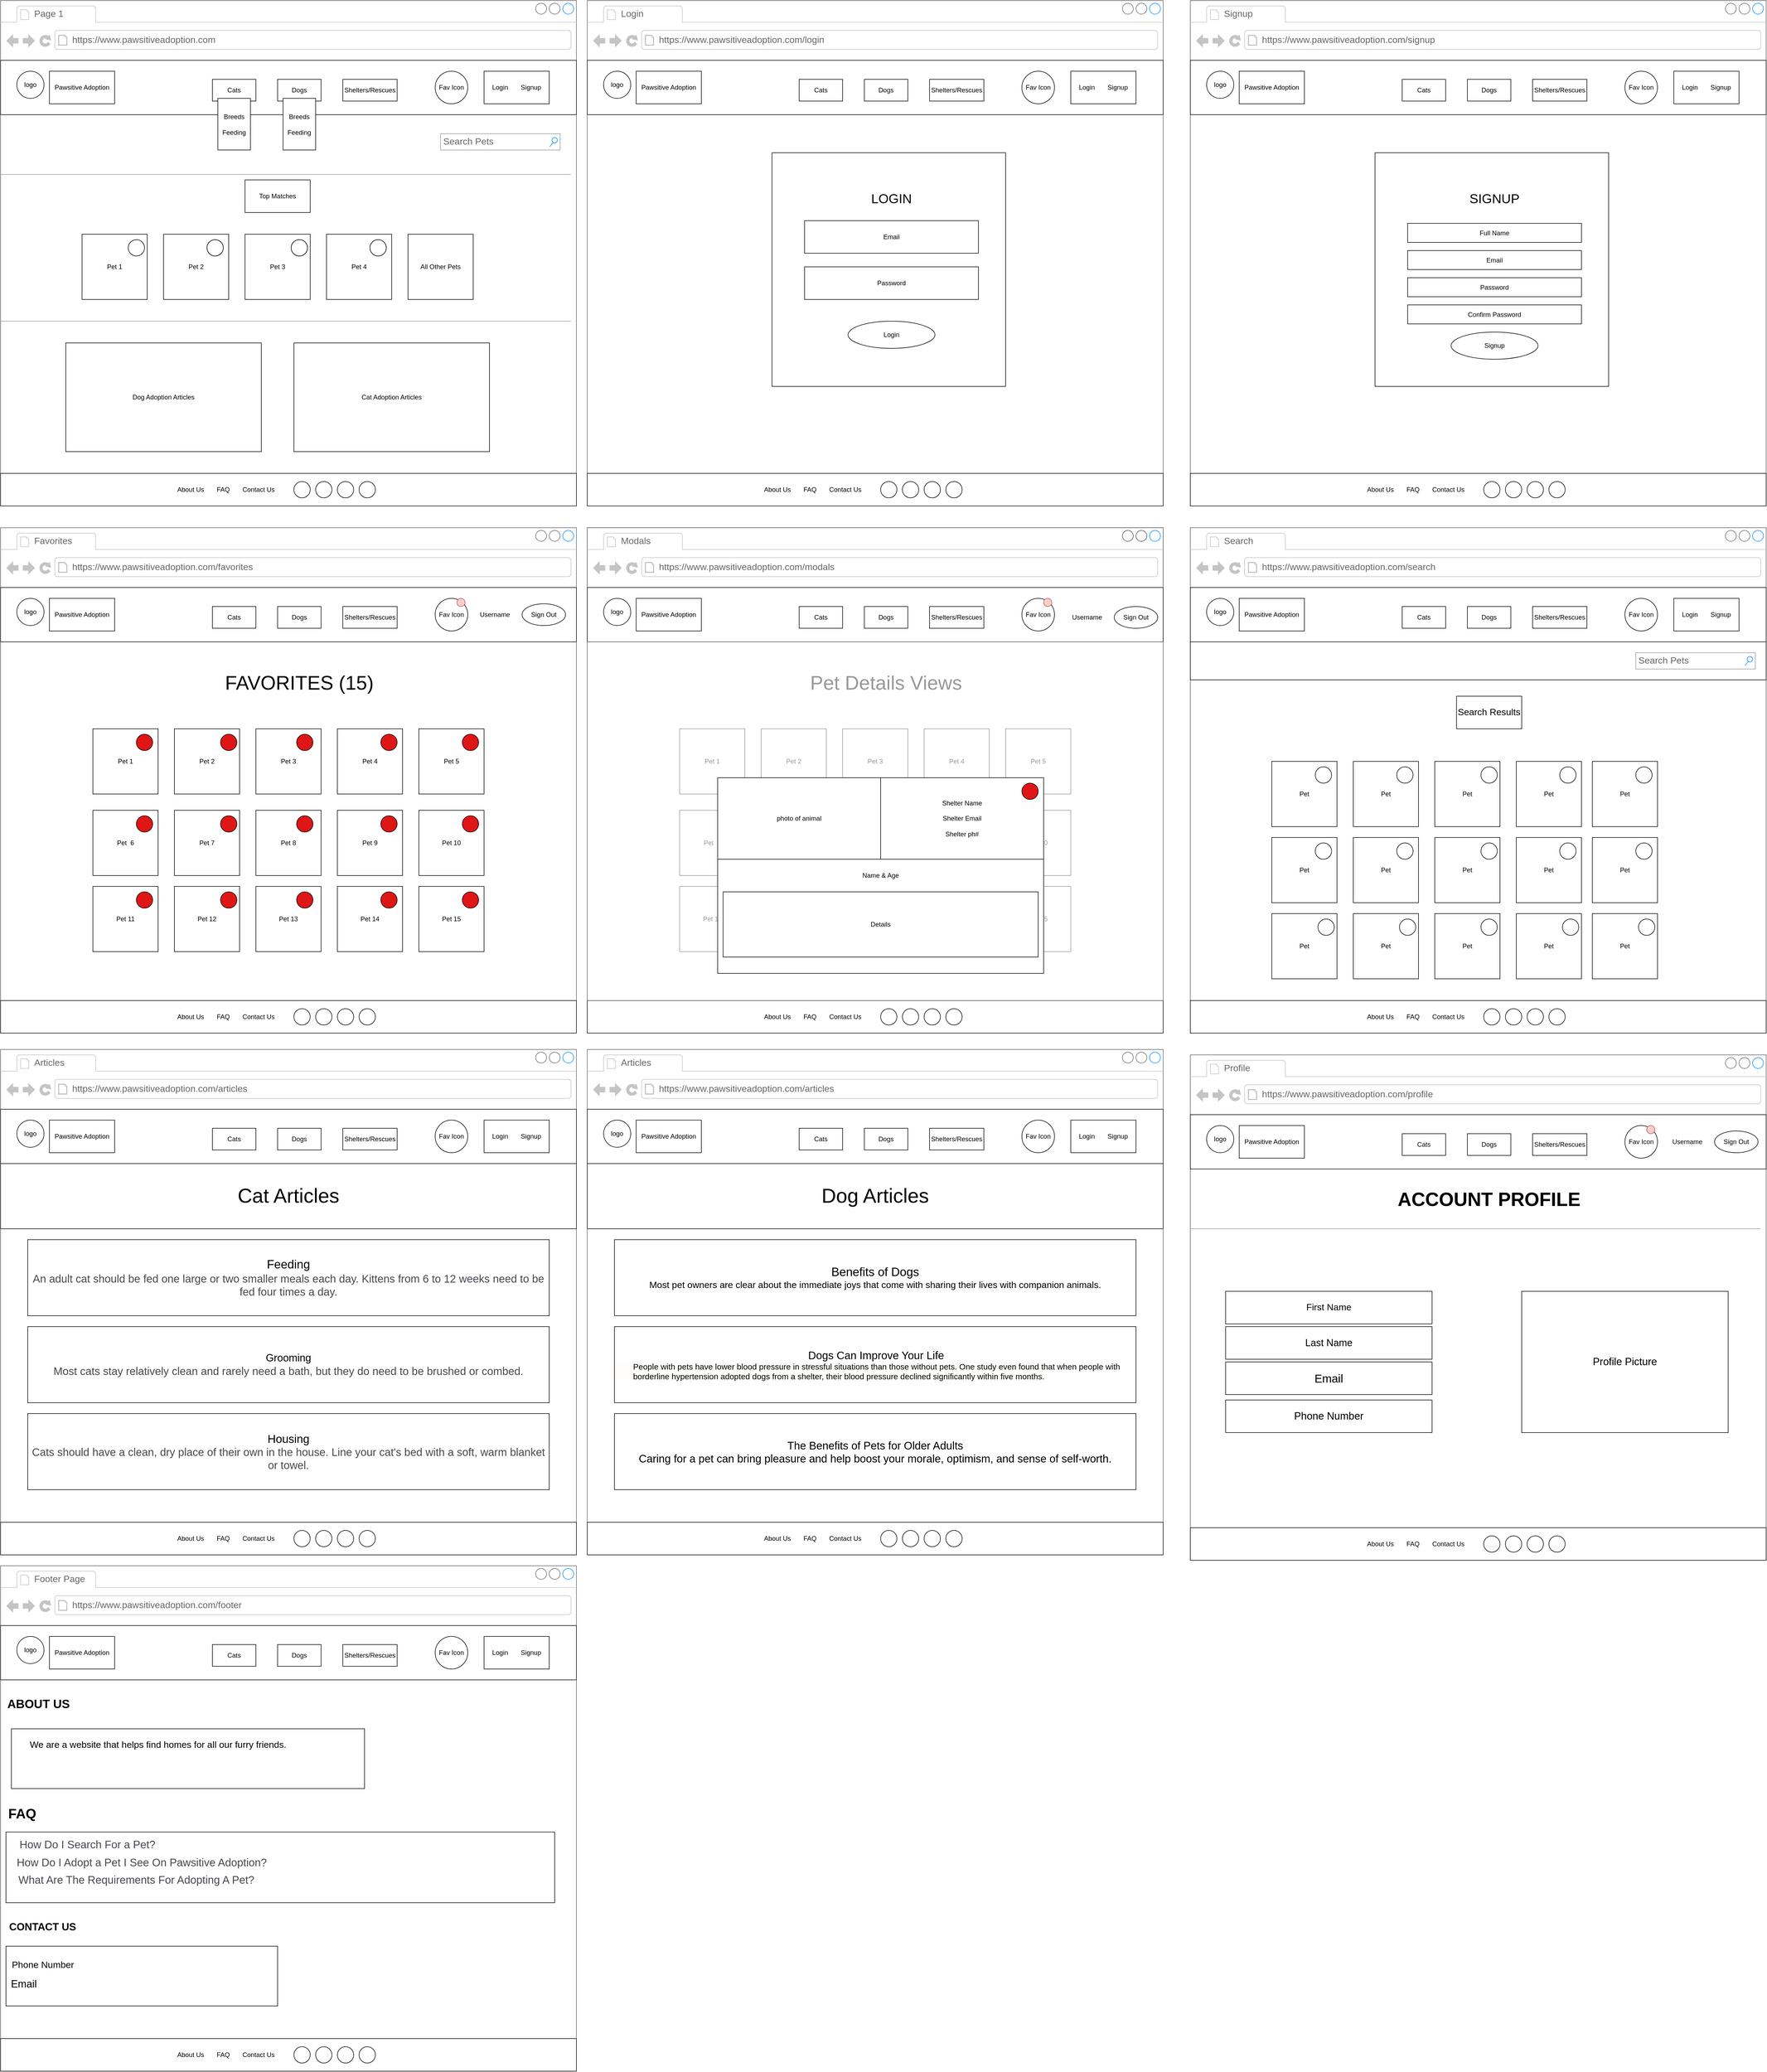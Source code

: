 <mxfile version="22.0.0" type="github">
  <diagram name="Page-1" id="2cc2dc42-3aac-f2a9-1cec-7a8b7cbee084">
    <mxGraphModel dx="1719" dy="1030" grid="1" gridSize="10" guides="1" tooltips="1" connect="1" arrows="1" fold="1" page="1" pageScale="1" pageWidth="1100" pageHeight="850" background="none" math="0" shadow="0">
      <root>
        <mxCell id="0" />
        <mxCell id="1" parent="0" />
        <mxCell id="7026571954dc6520-1" value="" style="strokeWidth=1;shadow=0;dashed=0;align=center;html=1;shape=mxgraph.mockup.containers.browserWindow;rSize=0;strokeColor=#666666;mainText=,;recursiveResize=0;rounded=0;labelBackgroundColor=none;fontFamily=Verdana;fontSize=12;fillColor=#FFFFFF;" parent="1" vertex="1">
          <mxGeometry x="300" y="20" width="1060" height="930" as="geometry" />
        </mxCell>
        <mxCell id="7026571954dc6520-2" value="Page 1" style="strokeWidth=1;shadow=0;dashed=0;align=center;html=1;shape=mxgraph.mockup.containers.anchor;fontSize=17;fontColor=#666666;align=left;" parent="7026571954dc6520-1" vertex="1">
          <mxGeometry x="60" y="12" width="110" height="26" as="geometry" />
        </mxCell>
        <mxCell id="7026571954dc6520-3" value="https://www.pawsitiveadoption.com" style="strokeWidth=1;shadow=0;dashed=0;align=center;html=1;shape=mxgraph.mockup.containers.anchor;rSize=0;fontSize=17;fontColor=#666666;align=left;" parent="7026571954dc6520-1" vertex="1">
          <mxGeometry x="130" y="60" width="250" height="26" as="geometry" />
        </mxCell>
        <mxCell id="7026571954dc6520-4" value="Website Name" style="text;html=1;points=[];align=left;verticalAlign=top;spacingTop=-4;fontSize=30;fontFamily=Verdana" parent="7026571954dc6520-1" vertex="1">
          <mxGeometry x="410" y="105" width="340" height="50" as="geometry" />
        </mxCell>
        <mxCell id="7026571954dc6520-14" value="Search Pets" style="strokeWidth=1;shadow=0;dashed=0;align=center;html=1;shape=mxgraph.mockup.forms.searchBox;strokeColor=#999999;mainText=;strokeColor2=#008cff;fontColor=#666666;fontSize=17;align=left;spacingLeft=3;rounded=0;labelBackgroundColor=none;" parent="7026571954dc6520-1" vertex="1">
          <mxGeometry x="810" y="245" width="220" height="30" as="geometry" />
        </mxCell>
        <mxCell id="7026571954dc6520-15" value="" style="verticalLabelPosition=bottom;shadow=0;dashed=0;align=center;html=1;verticalAlign=top;strokeWidth=1;shape=mxgraph.mockup.markup.line;strokeColor=#999999;rounded=0;labelBackgroundColor=none;fillColor=#ffffff;fontFamily=Verdana;fontSize=12;fontColor=#000000;" parent="7026571954dc6520-1" vertex="1">
          <mxGeometry y="310" width="1050" height="20" as="geometry" />
        </mxCell>
        <mxCell id="7026571954dc6520-21" value="" style="verticalLabelPosition=bottom;shadow=0;dashed=0;align=center;html=1;verticalAlign=top;strokeWidth=1;shape=mxgraph.mockup.markup.line;strokeColor=#999999;rounded=0;labelBackgroundColor=none;fillColor=#ffffff;fontFamily=Verdana;fontSize=12;fontColor=#000000;" parent="7026571954dc6520-1" vertex="1">
          <mxGeometry y="580" width="1050" height="20" as="geometry" />
        </mxCell>
        <mxCell id="-Bi1-MKPIzFoDd_cCy8i-5" value="" style="rounded=0;whiteSpace=wrap;html=1;" parent="7026571954dc6520-1" vertex="1">
          <mxGeometry y="110" width="1060" height="100" as="geometry" />
        </mxCell>
        <mxCell id="-Bi1-MKPIzFoDd_cCy8i-7" value="Pawsitive Adoption" style="rounded=0;whiteSpace=wrap;html=1;" parent="7026571954dc6520-1" vertex="1">
          <mxGeometry x="90" y="130" width="120" height="60" as="geometry" />
        </mxCell>
        <mxCell id="-Bi1-MKPIzFoDd_cCy8i-9" value="logo" style="ellipse;whiteSpace=wrap;html=1;aspect=fixed;" parent="7026571954dc6520-1" vertex="1">
          <mxGeometry x="30" y="130" width="50" height="50" as="geometry" />
        </mxCell>
        <mxCell id="-Bi1-MKPIzFoDd_cCy8i-11" value="" style="rounded=0;whiteSpace=wrap;html=1;" parent="7026571954dc6520-1" vertex="1">
          <mxGeometry x="890" y="130" width="120" height="60" as="geometry" />
        </mxCell>
        <mxCell id="-Bi1-MKPIzFoDd_cCy8i-12" value="Login&amp;nbsp; &amp;nbsp; &amp;nbsp; &amp;nbsp;Signup" style="text;html=1;strokeColor=none;fillColor=none;align=center;verticalAlign=middle;whiteSpace=wrap;rounded=0;" parent="7026571954dc6520-1" vertex="1">
          <mxGeometry x="900" y="145" width="100" height="30" as="geometry" />
        </mxCell>
        <mxCell id="-Bi1-MKPIzFoDd_cCy8i-13" value="Fav Icon" style="ellipse;whiteSpace=wrap;html=1;aspect=fixed;" parent="7026571954dc6520-1" vertex="1">
          <mxGeometry x="800" y="130" width="60" height="60" as="geometry" />
        </mxCell>
        <mxCell id="-Bi1-MKPIzFoDd_cCy8i-15" value="Cats" style="rounded=0;whiteSpace=wrap;html=1;" parent="7026571954dc6520-1" vertex="1">
          <mxGeometry x="390" y="145" width="80" height="40" as="geometry" />
        </mxCell>
        <mxCell id="-Bi1-MKPIzFoDd_cCy8i-16" value="Dogs" style="rounded=0;whiteSpace=wrap;html=1;" parent="7026571954dc6520-1" vertex="1">
          <mxGeometry x="510" y="145" width="80" height="40" as="geometry" />
        </mxCell>
        <mxCell id="-Bi1-MKPIzFoDd_cCy8i-18" value="Shelters/Rescues" style="rounded=0;whiteSpace=wrap;html=1;" parent="7026571954dc6520-1" vertex="1">
          <mxGeometry x="630" y="145" width="100" height="40" as="geometry" />
        </mxCell>
        <mxCell id="-Bi1-MKPIzFoDd_cCy8i-20" value="Top Matches" style="rounded=0;whiteSpace=wrap;html=1;" parent="7026571954dc6520-1" vertex="1">
          <mxGeometry x="450" y="330" width="120" height="60" as="geometry" />
        </mxCell>
        <mxCell id="-Bi1-MKPIzFoDd_cCy8i-21" value="Pet 1" style="whiteSpace=wrap;html=1;aspect=fixed;" parent="7026571954dc6520-1" vertex="1">
          <mxGeometry x="150" y="430" width="120" height="120" as="geometry" />
        </mxCell>
        <mxCell id="-Bi1-MKPIzFoDd_cCy8i-22" value="Pet 2" style="whiteSpace=wrap;html=1;aspect=fixed;" parent="7026571954dc6520-1" vertex="1">
          <mxGeometry x="300" y="430" width="120" height="120" as="geometry" />
        </mxCell>
        <mxCell id="-Bi1-MKPIzFoDd_cCy8i-23" value="Pet 3" style="whiteSpace=wrap;html=1;aspect=fixed;" parent="7026571954dc6520-1" vertex="1">
          <mxGeometry x="450" y="430" width="120" height="120" as="geometry" />
        </mxCell>
        <mxCell id="-Bi1-MKPIzFoDd_cCy8i-24" value="Pet 4" style="whiteSpace=wrap;html=1;aspect=fixed;" parent="7026571954dc6520-1" vertex="1">
          <mxGeometry x="600" y="430" width="120" height="120" as="geometry" />
        </mxCell>
        <mxCell id="-Bi1-MKPIzFoDd_cCy8i-25" value="All Other Pets" style="whiteSpace=wrap;html=1;aspect=fixed;" parent="7026571954dc6520-1" vertex="1">
          <mxGeometry x="750" y="430" width="120" height="120" as="geometry" />
        </mxCell>
        <mxCell id="-Bi1-MKPIzFoDd_cCy8i-27" value="Dog Adoption Articles" style="rounded=0;whiteSpace=wrap;html=1;" parent="7026571954dc6520-1" vertex="1">
          <mxGeometry x="120" y="630" width="360" height="200" as="geometry" />
        </mxCell>
        <mxCell id="-Bi1-MKPIzFoDd_cCy8i-28" value="Cat Adoption Articles" style="rounded=0;whiteSpace=wrap;html=1;" parent="7026571954dc6520-1" vertex="1">
          <mxGeometry x="540" y="630" width="360" height="200" as="geometry" />
        </mxCell>
        <mxCell id="-Bi1-MKPIzFoDd_cCy8i-29" value="" style="rounded=0;whiteSpace=wrap;html=1;" parent="7026571954dc6520-1" vertex="1">
          <mxGeometry y="870" width="1060" height="60" as="geometry" />
        </mxCell>
        <mxCell id="-Bi1-MKPIzFoDd_cCy8i-30" value="FAQ" style="text;html=1;strokeColor=none;fillColor=none;align=center;verticalAlign=middle;whiteSpace=wrap;rounded=0;" parent="7026571954dc6520-1" vertex="1">
          <mxGeometry x="380" y="885" width="60" height="30" as="geometry" />
        </mxCell>
        <mxCell id="-Bi1-MKPIzFoDd_cCy8i-31" value="About Us" style="text;html=1;strokeColor=none;fillColor=none;align=center;verticalAlign=middle;whiteSpace=wrap;rounded=0;" parent="7026571954dc6520-1" vertex="1">
          <mxGeometry x="320" y="885" width="60" height="30" as="geometry" />
        </mxCell>
        <mxCell id="-Bi1-MKPIzFoDd_cCy8i-32" value="Contact Us" style="text;html=1;strokeColor=none;fillColor=none;align=center;verticalAlign=middle;whiteSpace=wrap;rounded=0;" parent="7026571954dc6520-1" vertex="1">
          <mxGeometry x="440" y="885" width="70" height="30" as="geometry" />
        </mxCell>
        <mxCell id="-Bi1-MKPIzFoDd_cCy8i-33" value="" style="ellipse;whiteSpace=wrap;html=1;aspect=fixed;" parent="7026571954dc6520-1" vertex="1">
          <mxGeometry x="540" y="885" width="30" height="30" as="geometry" />
        </mxCell>
        <mxCell id="-Bi1-MKPIzFoDd_cCy8i-65" value="" style="ellipse;whiteSpace=wrap;html=1;aspect=fixed;" parent="7026571954dc6520-1" vertex="1">
          <mxGeometry x="580" y="885" width="30" height="30" as="geometry" />
        </mxCell>
        <mxCell id="-Bi1-MKPIzFoDd_cCy8i-66" value="" style="ellipse;whiteSpace=wrap;html=1;aspect=fixed;" parent="7026571954dc6520-1" vertex="1">
          <mxGeometry x="620" y="885" width="30" height="30" as="geometry" />
        </mxCell>
        <mxCell id="-Bi1-MKPIzFoDd_cCy8i-67" value="" style="ellipse;whiteSpace=wrap;html=1;aspect=fixed;" parent="7026571954dc6520-1" vertex="1">
          <mxGeometry x="660" y="885" width="30" height="30" as="geometry" />
        </mxCell>
        <mxCell id="-Bi1-MKPIzFoDd_cCy8i-68" value="Breeds&lt;br&gt;&lt;br&gt;Feeding" style="rounded=0;whiteSpace=wrap;html=1;" parent="7026571954dc6520-1" vertex="1">
          <mxGeometry x="400" y="180" width="60" height="95" as="geometry" />
        </mxCell>
        <mxCell id="-Bi1-MKPIzFoDd_cCy8i-69" value="Breeds&lt;br&gt;&lt;br&gt;Feeding" style="rounded=0;whiteSpace=wrap;html=1;" parent="7026571954dc6520-1" vertex="1">
          <mxGeometry x="520" y="180" width="60" height="95" as="geometry" />
        </mxCell>
        <mxCell id="-Bi1-MKPIzFoDd_cCy8i-277" value="" style="ellipse;whiteSpace=wrap;html=1;aspect=fixed;fillColor=#FFFFFF;" parent="7026571954dc6520-1" vertex="1">
          <mxGeometry x="235" y="440" width="30" height="30" as="geometry" />
        </mxCell>
        <mxCell id="-Bi1-MKPIzFoDd_cCy8i-278" value="" style="ellipse;whiteSpace=wrap;html=1;aspect=fixed;" parent="7026571954dc6520-1" vertex="1">
          <mxGeometry x="380" y="440" width="30" height="30" as="geometry" />
        </mxCell>
        <mxCell id="-Bi1-MKPIzFoDd_cCy8i-279" value="" style="ellipse;whiteSpace=wrap;html=1;aspect=fixed;" parent="7026571954dc6520-1" vertex="1">
          <mxGeometry x="535" y="440" width="30" height="30" as="geometry" />
        </mxCell>
        <mxCell id="-Bi1-MKPIzFoDd_cCy8i-280" value="" style="ellipse;whiteSpace=wrap;html=1;aspect=fixed;" parent="7026571954dc6520-1" vertex="1">
          <mxGeometry x="680" y="440" width="30" height="30" as="geometry" />
        </mxCell>
        <mxCell id="-Bi1-MKPIzFoDd_cCy8i-281" value="" style="ellipse;whiteSpace=wrap;html=1;aspect=fixed;fillColor=#FFFFFF;" parent="7026571954dc6520-1" vertex="1">
          <mxGeometry x="380" y="440" width="30" height="30" as="geometry" />
        </mxCell>
        <mxCell id="-Bi1-MKPIzFoDd_cCy8i-282" value="" style="ellipse;whiteSpace=wrap;html=1;aspect=fixed;fillColor=#FFFFFF;" parent="7026571954dc6520-1" vertex="1">
          <mxGeometry x="535" y="440" width="30" height="30" as="geometry" />
        </mxCell>
        <mxCell id="-Bi1-MKPIzFoDd_cCy8i-283" value="" style="ellipse;whiteSpace=wrap;html=1;aspect=fixed;fillColor=#FFFFFF;" parent="7026571954dc6520-1" vertex="1">
          <mxGeometry x="680" y="440" width="30" height="30" as="geometry" />
        </mxCell>
        <mxCell id="-Bi1-MKPIzFoDd_cCy8i-73" value="" style="strokeWidth=1;shadow=0;dashed=0;align=center;html=1;shape=mxgraph.mockup.containers.browserWindow;rSize=0;strokeColor=#666666;mainText=,;recursiveResize=0;rounded=0;labelBackgroundColor=none;fontFamily=Verdana;fontSize=12" parent="1" vertex="1">
          <mxGeometry x="1380" y="20" width="1060" height="930" as="geometry" />
        </mxCell>
        <mxCell id="-Bi1-MKPIzFoDd_cCy8i-74" value="Login" style="strokeWidth=1;shadow=0;dashed=0;align=center;html=1;shape=mxgraph.mockup.containers.anchor;fontSize=17;fontColor=#666666;align=left;" parent="-Bi1-MKPIzFoDd_cCy8i-73" vertex="1">
          <mxGeometry x="60" y="12" width="110" height="26" as="geometry" />
        </mxCell>
        <mxCell id="-Bi1-MKPIzFoDd_cCy8i-75" value="https://www.pawsitiveadoption.com/login" style="strokeWidth=1;shadow=0;dashed=0;align=center;html=1;shape=mxgraph.mockup.containers.anchor;rSize=0;fontSize=17;fontColor=#666666;align=left;" parent="-Bi1-MKPIzFoDd_cCy8i-73" vertex="1">
          <mxGeometry x="130" y="60" width="250" height="26" as="geometry" />
        </mxCell>
        <mxCell id="-Bi1-MKPIzFoDd_cCy8i-76" value="Website Name" style="text;html=1;points=[];align=left;verticalAlign=top;spacingTop=-4;fontSize=30;fontFamily=Verdana" parent="-Bi1-MKPIzFoDd_cCy8i-73" vertex="1">
          <mxGeometry x="410" y="105" width="340" height="50" as="geometry" />
        </mxCell>
        <mxCell id="-Bi1-MKPIzFoDd_cCy8i-80" value="" style="rounded=0;whiteSpace=wrap;html=1;" parent="-Bi1-MKPIzFoDd_cCy8i-73" vertex="1">
          <mxGeometry y="110" width="1060" height="100" as="geometry" />
        </mxCell>
        <mxCell id="-Bi1-MKPIzFoDd_cCy8i-81" value="Pawsitive Adoption" style="rounded=0;whiteSpace=wrap;html=1;" parent="-Bi1-MKPIzFoDd_cCy8i-73" vertex="1">
          <mxGeometry x="90" y="130" width="120" height="60" as="geometry" />
        </mxCell>
        <mxCell id="-Bi1-MKPIzFoDd_cCy8i-82" value="logo" style="ellipse;whiteSpace=wrap;html=1;aspect=fixed;" parent="-Bi1-MKPIzFoDd_cCy8i-73" vertex="1">
          <mxGeometry x="30" y="130" width="50" height="50" as="geometry" />
        </mxCell>
        <mxCell id="-Bi1-MKPIzFoDd_cCy8i-83" value="" style="rounded=0;whiteSpace=wrap;html=1;" parent="-Bi1-MKPIzFoDd_cCy8i-73" vertex="1">
          <mxGeometry x="890" y="130" width="120" height="60" as="geometry" />
        </mxCell>
        <mxCell id="-Bi1-MKPIzFoDd_cCy8i-84" value="Login&amp;nbsp; &amp;nbsp; &amp;nbsp; &amp;nbsp;Signup" style="text;html=1;strokeColor=none;fillColor=none;align=center;verticalAlign=middle;whiteSpace=wrap;rounded=0;" parent="-Bi1-MKPIzFoDd_cCy8i-73" vertex="1">
          <mxGeometry x="900" y="145" width="100" height="30" as="geometry" />
        </mxCell>
        <mxCell id="-Bi1-MKPIzFoDd_cCy8i-85" value="Fav Icon" style="ellipse;whiteSpace=wrap;html=1;aspect=fixed;" parent="-Bi1-MKPIzFoDd_cCy8i-73" vertex="1">
          <mxGeometry x="800" y="130" width="60" height="60" as="geometry" />
        </mxCell>
        <mxCell id="-Bi1-MKPIzFoDd_cCy8i-87" value="Cats" style="rounded=0;whiteSpace=wrap;html=1;" parent="-Bi1-MKPIzFoDd_cCy8i-73" vertex="1">
          <mxGeometry x="390" y="145" width="80" height="40" as="geometry" />
        </mxCell>
        <mxCell id="-Bi1-MKPIzFoDd_cCy8i-88" value="Dogs" style="rounded=0;whiteSpace=wrap;html=1;" parent="-Bi1-MKPIzFoDd_cCy8i-73" vertex="1">
          <mxGeometry x="510" y="145" width="80" height="40" as="geometry" />
        </mxCell>
        <mxCell id="-Bi1-MKPIzFoDd_cCy8i-89" value="Shelters/Rescues" style="rounded=0;whiteSpace=wrap;html=1;" parent="-Bi1-MKPIzFoDd_cCy8i-73" vertex="1">
          <mxGeometry x="630" y="145" width="100" height="40" as="geometry" />
        </mxCell>
        <mxCell id="-Bi1-MKPIzFoDd_cCy8i-98" value="" style="rounded=0;whiteSpace=wrap;html=1;" parent="-Bi1-MKPIzFoDd_cCy8i-73" vertex="1">
          <mxGeometry y="870" width="1060" height="60" as="geometry" />
        </mxCell>
        <mxCell id="-Bi1-MKPIzFoDd_cCy8i-99" value="FAQ" style="text;html=1;strokeColor=none;fillColor=none;align=center;verticalAlign=middle;whiteSpace=wrap;rounded=0;" parent="-Bi1-MKPIzFoDd_cCy8i-73" vertex="1">
          <mxGeometry x="380" y="885" width="60" height="30" as="geometry" />
        </mxCell>
        <mxCell id="-Bi1-MKPIzFoDd_cCy8i-100" value="About Us" style="text;html=1;strokeColor=none;fillColor=none;align=center;verticalAlign=middle;whiteSpace=wrap;rounded=0;" parent="-Bi1-MKPIzFoDd_cCy8i-73" vertex="1">
          <mxGeometry x="320" y="885" width="60" height="30" as="geometry" />
        </mxCell>
        <mxCell id="-Bi1-MKPIzFoDd_cCy8i-101" value="Contact Us" style="text;html=1;strokeColor=none;fillColor=none;align=center;verticalAlign=middle;whiteSpace=wrap;rounded=0;" parent="-Bi1-MKPIzFoDd_cCy8i-73" vertex="1">
          <mxGeometry x="440" y="885" width="70" height="30" as="geometry" />
        </mxCell>
        <mxCell id="-Bi1-MKPIzFoDd_cCy8i-102" value="" style="ellipse;whiteSpace=wrap;html=1;aspect=fixed;" parent="-Bi1-MKPIzFoDd_cCy8i-73" vertex="1">
          <mxGeometry x="540" y="885" width="30" height="30" as="geometry" />
        </mxCell>
        <mxCell id="-Bi1-MKPIzFoDd_cCy8i-103" value="" style="ellipse;whiteSpace=wrap;html=1;aspect=fixed;" parent="-Bi1-MKPIzFoDd_cCy8i-73" vertex="1">
          <mxGeometry x="580" y="885" width="30" height="30" as="geometry" />
        </mxCell>
        <mxCell id="-Bi1-MKPIzFoDd_cCy8i-104" value="" style="ellipse;whiteSpace=wrap;html=1;aspect=fixed;" parent="-Bi1-MKPIzFoDd_cCy8i-73" vertex="1">
          <mxGeometry x="620" y="885" width="30" height="30" as="geometry" />
        </mxCell>
        <mxCell id="-Bi1-MKPIzFoDd_cCy8i-105" value="" style="ellipse;whiteSpace=wrap;html=1;aspect=fixed;" parent="-Bi1-MKPIzFoDd_cCy8i-73" vertex="1">
          <mxGeometry x="660" y="885" width="30" height="30" as="geometry" />
        </mxCell>
        <mxCell id="-Bi1-MKPIzFoDd_cCy8i-108" value="" style="whiteSpace=wrap;html=1;aspect=fixed;" parent="-Bi1-MKPIzFoDd_cCy8i-73" vertex="1">
          <mxGeometry x="340" y="280" width="430" height="430" as="geometry" />
        </mxCell>
        <mxCell id="-Bi1-MKPIzFoDd_cCy8i-110" value="Email" style="rounded=0;whiteSpace=wrap;html=1;" parent="-Bi1-MKPIzFoDd_cCy8i-73" vertex="1">
          <mxGeometry x="400" y="405" width="320" height="60" as="geometry" />
        </mxCell>
        <mxCell id="-Bi1-MKPIzFoDd_cCy8i-111" value="Password" style="rounded=0;whiteSpace=wrap;html=1;" parent="-Bi1-MKPIzFoDd_cCy8i-73" vertex="1">
          <mxGeometry x="400" y="490" width="320" height="60" as="geometry" />
        </mxCell>
        <mxCell id="-Bi1-MKPIzFoDd_cCy8i-112" value="Login" style="ellipse;whiteSpace=wrap;html=1;" parent="-Bi1-MKPIzFoDd_cCy8i-73" vertex="1">
          <mxGeometry x="480" y="590" width="160" height="50" as="geometry" />
        </mxCell>
        <mxCell id="-Bi1-MKPIzFoDd_cCy8i-113" value="&lt;font style=&quot;font-size: 24px;&quot;&gt;LOGIN&lt;/font&gt;" style="text;html=1;strokeColor=none;fillColor=none;align=center;verticalAlign=middle;whiteSpace=wrap;rounded=0;" parent="-Bi1-MKPIzFoDd_cCy8i-73" vertex="1">
          <mxGeometry x="440" y="310" width="240" height="110" as="geometry" />
        </mxCell>
        <mxCell id="-Bi1-MKPIzFoDd_cCy8i-114" value="" style="strokeWidth=1;shadow=0;dashed=0;align=center;html=1;shape=mxgraph.mockup.containers.browserWindow;rSize=0;strokeColor=#666666;mainText=,;recursiveResize=0;rounded=0;labelBackgroundColor=none;fontFamily=Verdana;fontSize=12" parent="1" vertex="1">
          <mxGeometry x="2490" y="20" width="1060" height="930" as="geometry" />
        </mxCell>
        <mxCell id="-Bi1-MKPIzFoDd_cCy8i-115" value="Signup" style="strokeWidth=1;shadow=0;dashed=0;align=center;html=1;shape=mxgraph.mockup.containers.anchor;fontSize=17;fontColor=#666666;align=left;" parent="-Bi1-MKPIzFoDd_cCy8i-114" vertex="1">
          <mxGeometry x="60" y="12" width="110" height="26" as="geometry" />
        </mxCell>
        <mxCell id="-Bi1-MKPIzFoDd_cCy8i-116" value="https://www.pawsitiveadoption.com/signup" style="strokeWidth=1;shadow=0;dashed=0;align=center;html=1;shape=mxgraph.mockup.containers.anchor;rSize=0;fontSize=17;fontColor=#666666;align=left;" parent="-Bi1-MKPIzFoDd_cCy8i-114" vertex="1">
          <mxGeometry x="130" y="60" width="250" height="26" as="geometry" />
        </mxCell>
        <mxCell id="-Bi1-MKPIzFoDd_cCy8i-117" value="Website Name" style="text;html=1;points=[];align=left;verticalAlign=top;spacingTop=-4;fontSize=30;fontFamily=Verdana" parent="-Bi1-MKPIzFoDd_cCy8i-114" vertex="1">
          <mxGeometry x="410" y="105" width="340" height="50" as="geometry" />
        </mxCell>
        <mxCell id="-Bi1-MKPIzFoDd_cCy8i-118" value="" style="rounded=0;whiteSpace=wrap;html=1;" parent="-Bi1-MKPIzFoDd_cCy8i-114" vertex="1">
          <mxGeometry y="110" width="1060" height="100" as="geometry" />
        </mxCell>
        <mxCell id="-Bi1-MKPIzFoDd_cCy8i-119" value="Pawsitive Adoption" style="rounded=0;whiteSpace=wrap;html=1;" parent="-Bi1-MKPIzFoDd_cCy8i-114" vertex="1">
          <mxGeometry x="90" y="130" width="120" height="60" as="geometry" />
        </mxCell>
        <mxCell id="-Bi1-MKPIzFoDd_cCy8i-120" value="logo" style="ellipse;whiteSpace=wrap;html=1;aspect=fixed;" parent="-Bi1-MKPIzFoDd_cCy8i-114" vertex="1">
          <mxGeometry x="30" y="130" width="50" height="50" as="geometry" />
        </mxCell>
        <mxCell id="-Bi1-MKPIzFoDd_cCy8i-121" value="" style="rounded=0;whiteSpace=wrap;html=1;" parent="-Bi1-MKPIzFoDd_cCy8i-114" vertex="1">
          <mxGeometry x="890" y="130" width="120" height="60" as="geometry" />
        </mxCell>
        <mxCell id="-Bi1-MKPIzFoDd_cCy8i-122" value="Login&amp;nbsp; &amp;nbsp; &amp;nbsp; &amp;nbsp;Signup" style="text;html=1;strokeColor=none;fillColor=none;align=center;verticalAlign=middle;whiteSpace=wrap;rounded=0;" parent="-Bi1-MKPIzFoDd_cCy8i-114" vertex="1">
          <mxGeometry x="900" y="145" width="100" height="30" as="geometry" />
        </mxCell>
        <mxCell id="-Bi1-MKPIzFoDd_cCy8i-123" value="Fav Icon" style="ellipse;whiteSpace=wrap;html=1;aspect=fixed;" parent="-Bi1-MKPIzFoDd_cCy8i-114" vertex="1">
          <mxGeometry x="800" y="130" width="60" height="60" as="geometry" />
        </mxCell>
        <mxCell id="-Bi1-MKPIzFoDd_cCy8i-125" value="Cats" style="rounded=0;whiteSpace=wrap;html=1;" parent="-Bi1-MKPIzFoDd_cCy8i-114" vertex="1">
          <mxGeometry x="390" y="145" width="80" height="40" as="geometry" />
        </mxCell>
        <mxCell id="-Bi1-MKPIzFoDd_cCy8i-126" value="Dogs" style="rounded=0;whiteSpace=wrap;html=1;" parent="-Bi1-MKPIzFoDd_cCy8i-114" vertex="1">
          <mxGeometry x="510" y="145" width="80" height="40" as="geometry" />
        </mxCell>
        <mxCell id="-Bi1-MKPIzFoDd_cCy8i-127" value="Shelters/Rescues" style="rounded=0;whiteSpace=wrap;html=1;" parent="-Bi1-MKPIzFoDd_cCy8i-114" vertex="1">
          <mxGeometry x="630" y="145" width="100" height="40" as="geometry" />
        </mxCell>
        <mxCell id="-Bi1-MKPIzFoDd_cCy8i-128" value="" style="rounded=0;whiteSpace=wrap;html=1;" parent="-Bi1-MKPIzFoDd_cCy8i-114" vertex="1">
          <mxGeometry y="870" width="1060" height="60" as="geometry" />
        </mxCell>
        <mxCell id="-Bi1-MKPIzFoDd_cCy8i-129" value="FAQ" style="text;html=1;strokeColor=none;fillColor=none;align=center;verticalAlign=middle;whiteSpace=wrap;rounded=0;" parent="-Bi1-MKPIzFoDd_cCy8i-114" vertex="1">
          <mxGeometry x="380" y="885" width="60" height="30" as="geometry" />
        </mxCell>
        <mxCell id="-Bi1-MKPIzFoDd_cCy8i-130" value="About Us" style="text;html=1;strokeColor=none;fillColor=none;align=center;verticalAlign=middle;whiteSpace=wrap;rounded=0;" parent="-Bi1-MKPIzFoDd_cCy8i-114" vertex="1">
          <mxGeometry x="320" y="885" width="60" height="30" as="geometry" />
        </mxCell>
        <mxCell id="-Bi1-MKPIzFoDd_cCy8i-131" value="Contact Us" style="text;html=1;strokeColor=none;fillColor=none;align=center;verticalAlign=middle;whiteSpace=wrap;rounded=0;" parent="-Bi1-MKPIzFoDd_cCy8i-114" vertex="1">
          <mxGeometry x="440" y="885" width="70" height="30" as="geometry" />
        </mxCell>
        <mxCell id="-Bi1-MKPIzFoDd_cCy8i-132" value="" style="ellipse;whiteSpace=wrap;html=1;aspect=fixed;" parent="-Bi1-MKPIzFoDd_cCy8i-114" vertex="1">
          <mxGeometry x="540" y="885" width="30" height="30" as="geometry" />
        </mxCell>
        <mxCell id="-Bi1-MKPIzFoDd_cCy8i-133" value="" style="ellipse;whiteSpace=wrap;html=1;aspect=fixed;" parent="-Bi1-MKPIzFoDd_cCy8i-114" vertex="1">
          <mxGeometry x="580" y="885" width="30" height="30" as="geometry" />
        </mxCell>
        <mxCell id="-Bi1-MKPIzFoDd_cCy8i-134" value="" style="ellipse;whiteSpace=wrap;html=1;aspect=fixed;" parent="-Bi1-MKPIzFoDd_cCy8i-114" vertex="1">
          <mxGeometry x="620" y="885" width="30" height="30" as="geometry" />
        </mxCell>
        <mxCell id="-Bi1-MKPIzFoDd_cCy8i-135" value="" style="ellipse;whiteSpace=wrap;html=1;aspect=fixed;" parent="-Bi1-MKPIzFoDd_cCy8i-114" vertex="1">
          <mxGeometry x="660" y="885" width="30" height="30" as="geometry" />
        </mxCell>
        <mxCell id="-Bi1-MKPIzFoDd_cCy8i-136" value="" style="whiteSpace=wrap;html=1;aspect=fixed;" parent="-Bi1-MKPIzFoDd_cCy8i-114" vertex="1">
          <mxGeometry x="340" y="280" width="430" height="430" as="geometry" />
        </mxCell>
        <mxCell id="-Bi1-MKPIzFoDd_cCy8i-137" value="Email" style="rounded=0;whiteSpace=wrap;html=1;" parent="-Bi1-MKPIzFoDd_cCy8i-114" vertex="1">
          <mxGeometry x="400" y="460" width="320" height="35" as="geometry" />
        </mxCell>
        <mxCell id="-Bi1-MKPIzFoDd_cCy8i-138" value="Password" style="rounded=0;whiteSpace=wrap;html=1;" parent="-Bi1-MKPIzFoDd_cCy8i-114" vertex="1">
          <mxGeometry x="400" y="510" width="320" height="35" as="geometry" />
        </mxCell>
        <mxCell id="-Bi1-MKPIzFoDd_cCy8i-139" value="Signup" style="ellipse;whiteSpace=wrap;html=1;" parent="-Bi1-MKPIzFoDd_cCy8i-114" vertex="1">
          <mxGeometry x="480" y="610" width="160" height="50" as="geometry" />
        </mxCell>
        <mxCell id="-Bi1-MKPIzFoDd_cCy8i-140" value="&lt;font style=&quot;font-size: 24px;&quot;&gt;SIGNUP&lt;/font&gt;" style="text;html=1;strokeColor=none;fillColor=none;align=center;verticalAlign=middle;whiteSpace=wrap;rounded=0;" parent="-Bi1-MKPIzFoDd_cCy8i-114" vertex="1">
          <mxGeometry x="440" y="310" width="240" height="110" as="geometry" />
        </mxCell>
        <mxCell id="-Bi1-MKPIzFoDd_cCy8i-142" value="Confirm Password" style="rounded=0;whiteSpace=wrap;html=1;" parent="-Bi1-MKPIzFoDd_cCy8i-114" vertex="1">
          <mxGeometry x="400" y="560" width="320" height="35" as="geometry" />
        </mxCell>
        <mxCell id="-Bi1-MKPIzFoDd_cCy8i-141" value="Full Name" style="rounded=0;whiteSpace=wrap;html=1;" parent="-Bi1-MKPIzFoDd_cCy8i-114" vertex="1">
          <mxGeometry x="400" y="410" width="320" height="35" as="geometry" />
        </mxCell>
        <mxCell id="-Bi1-MKPIzFoDd_cCy8i-143" value="" style="strokeWidth=1;shadow=0;dashed=0;align=center;html=1;shape=mxgraph.mockup.containers.browserWindow;rSize=0;strokeColor=#666666;mainText=,;recursiveResize=0;rounded=0;labelBackgroundColor=none;fontFamily=Verdana;fontSize=12" parent="1" vertex="1">
          <mxGeometry x="300" y="990" width="1060" height="930" as="geometry" />
        </mxCell>
        <mxCell id="-Bi1-MKPIzFoDd_cCy8i-144" value="Favorites" style="strokeWidth=1;shadow=0;dashed=0;align=center;html=1;shape=mxgraph.mockup.containers.anchor;fontSize=17;fontColor=#666666;align=left;" parent="-Bi1-MKPIzFoDd_cCy8i-143" vertex="1">
          <mxGeometry x="60" y="12" width="110" height="26" as="geometry" />
        </mxCell>
        <mxCell id="-Bi1-MKPIzFoDd_cCy8i-145" value="https://www.pawsitiveadoption.com/favorites" style="strokeWidth=1;shadow=0;dashed=0;align=center;html=1;shape=mxgraph.mockup.containers.anchor;rSize=0;fontSize=17;fontColor=#666666;align=left;" parent="-Bi1-MKPIzFoDd_cCy8i-143" vertex="1">
          <mxGeometry x="130" y="60" width="250" height="26" as="geometry" />
        </mxCell>
        <mxCell id="-Bi1-MKPIzFoDd_cCy8i-146" value="Website Name" style="text;html=1;points=[];align=left;verticalAlign=top;spacingTop=-4;fontSize=30;fontFamily=Verdana" parent="-Bi1-MKPIzFoDd_cCy8i-143" vertex="1">
          <mxGeometry x="410" y="105" width="340" height="50" as="geometry" />
        </mxCell>
        <mxCell id="-Bi1-MKPIzFoDd_cCy8i-150" value="" style="rounded=0;whiteSpace=wrap;html=1;" parent="-Bi1-MKPIzFoDd_cCy8i-143" vertex="1">
          <mxGeometry y="110" width="1060" height="100" as="geometry" />
        </mxCell>
        <mxCell id="-Bi1-MKPIzFoDd_cCy8i-151" value="Pawsitive Adoption" style="rounded=0;whiteSpace=wrap;html=1;" parent="-Bi1-MKPIzFoDd_cCy8i-143" vertex="1">
          <mxGeometry x="90" y="130" width="120" height="60" as="geometry" />
        </mxCell>
        <mxCell id="-Bi1-MKPIzFoDd_cCy8i-152" value="logo" style="ellipse;whiteSpace=wrap;html=1;aspect=fixed;" parent="-Bi1-MKPIzFoDd_cCy8i-143" vertex="1">
          <mxGeometry x="30" y="130" width="50" height="50" as="geometry" />
        </mxCell>
        <mxCell id="-Bi1-MKPIzFoDd_cCy8i-154" value="Username&amp;nbsp; &amp;nbsp; &amp;nbsp; &amp;nbsp; &amp;nbsp;" style="text;html=1;strokeColor=none;fillColor=none;align=center;verticalAlign=middle;whiteSpace=wrap;rounded=0;" parent="-Bi1-MKPIzFoDd_cCy8i-143" vertex="1">
          <mxGeometry x="850" y="145" width="150" height="30" as="geometry" />
        </mxCell>
        <mxCell id="-Bi1-MKPIzFoDd_cCy8i-155" value="Fav Icon" style="ellipse;whiteSpace=wrap;html=1;aspect=fixed;" parent="-Bi1-MKPIzFoDd_cCy8i-143" vertex="1">
          <mxGeometry x="800" y="130" width="60" height="60" as="geometry" />
        </mxCell>
        <mxCell id="-Bi1-MKPIzFoDd_cCy8i-156" value="" style="ellipse;whiteSpace=wrap;html=1;aspect=fixed;fillColor=#f8cecc;strokeColor=#b85450;" parent="-Bi1-MKPIzFoDd_cCy8i-143" vertex="1">
          <mxGeometry x="840" y="130" width="15" height="15" as="geometry" />
        </mxCell>
        <mxCell id="-Bi1-MKPIzFoDd_cCy8i-157" value="Cats" style="rounded=0;whiteSpace=wrap;html=1;" parent="-Bi1-MKPIzFoDd_cCy8i-143" vertex="1">
          <mxGeometry x="390" y="145" width="80" height="40" as="geometry" />
        </mxCell>
        <mxCell id="-Bi1-MKPIzFoDd_cCy8i-158" value="Dogs" style="rounded=0;whiteSpace=wrap;html=1;" parent="-Bi1-MKPIzFoDd_cCy8i-143" vertex="1">
          <mxGeometry x="510" y="145" width="80" height="40" as="geometry" />
        </mxCell>
        <mxCell id="-Bi1-MKPIzFoDd_cCy8i-159" value="Shelters/Rescues" style="rounded=0;whiteSpace=wrap;html=1;" parent="-Bi1-MKPIzFoDd_cCy8i-143" vertex="1">
          <mxGeometry x="630" y="145" width="100" height="40" as="geometry" />
        </mxCell>
        <mxCell id="-Bi1-MKPIzFoDd_cCy8i-161" value="Pet 1" style="whiteSpace=wrap;html=1;aspect=fixed;" parent="-Bi1-MKPIzFoDd_cCy8i-143" vertex="1">
          <mxGeometry x="170" y="370" width="120" height="120" as="geometry" />
        </mxCell>
        <mxCell id="-Bi1-MKPIzFoDd_cCy8i-162" value="Pet 2" style="whiteSpace=wrap;html=1;aspect=fixed;" parent="-Bi1-MKPIzFoDd_cCy8i-143" vertex="1">
          <mxGeometry x="320" y="370" width="120" height="120" as="geometry" />
        </mxCell>
        <mxCell id="-Bi1-MKPIzFoDd_cCy8i-163" value="Pet 3" style="whiteSpace=wrap;html=1;aspect=fixed;" parent="-Bi1-MKPIzFoDd_cCy8i-143" vertex="1">
          <mxGeometry x="470" y="370" width="120" height="120" as="geometry" />
        </mxCell>
        <mxCell id="-Bi1-MKPIzFoDd_cCy8i-164" value="Pet 4" style="whiteSpace=wrap;html=1;aspect=fixed;" parent="-Bi1-MKPIzFoDd_cCy8i-143" vertex="1">
          <mxGeometry x="620" y="370" width="120" height="120" as="geometry" />
        </mxCell>
        <mxCell id="-Bi1-MKPIzFoDd_cCy8i-165" value="Pet 5" style="whiteSpace=wrap;html=1;aspect=fixed;" parent="-Bi1-MKPIzFoDd_cCy8i-143" vertex="1">
          <mxGeometry x="770" y="370" width="120" height="120" as="geometry" />
        </mxCell>
        <mxCell id="-Bi1-MKPIzFoDd_cCy8i-168" value="" style="rounded=0;whiteSpace=wrap;html=1;" parent="-Bi1-MKPIzFoDd_cCy8i-143" vertex="1">
          <mxGeometry y="870" width="1060" height="60" as="geometry" />
        </mxCell>
        <mxCell id="-Bi1-MKPIzFoDd_cCy8i-169" value="FAQ" style="text;html=1;strokeColor=none;fillColor=none;align=center;verticalAlign=middle;whiteSpace=wrap;rounded=0;" parent="-Bi1-MKPIzFoDd_cCy8i-143" vertex="1">
          <mxGeometry x="380" y="885" width="60" height="30" as="geometry" />
        </mxCell>
        <mxCell id="-Bi1-MKPIzFoDd_cCy8i-170" value="About Us" style="text;html=1;strokeColor=none;fillColor=none;align=center;verticalAlign=middle;whiteSpace=wrap;rounded=0;" parent="-Bi1-MKPIzFoDd_cCy8i-143" vertex="1">
          <mxGeometry x="320" y="885" width="60" height="30" as="geometry" />
        </mxCell>
        <mxCell id="-Bi1-MKPIzFoDd_cCy8i-171" value="Contact Us" style="text;html=1;strokeColor=none;fillColor=none;align=center;verticalAlign=middle;whiteSpace=wrap;rounded=0;" parent="-Bi1-MKPIzFoDd_cCy8i-143" vertex="1">
          <mxGeometry x="440" y="885" width="70" height="30" as="geometry" />
        </mxCell>
        <mxCell id="-Bi1-MKPIzFoDd_cCy8i-172" value="" style="ellipse;whiteSpace=wrap;html=1;aspect=fixed;" parent="-Bi1-MKPIzFoDd_cCy8i-143" vertex="1">
          <mxGeometry x="540" y="885" width="30" height="30" as="geometry" />
        </mxCell>
        <mxCell id="-Bi1-MKPIzFoDd_cCy8i-173" value="" style="ellipse;whiteSpace=wrap;html=1;aspect=fixed;" parent="-Bi1-MKPIzFoDd_cCy8i-143" vertex="1">
          <mxGeometry x="580" y="885" width="30" height="30" as="geometry" />
        </mxCell>
        <mxCell id="-Bi1-MKPIzFoDd_cCy8i-174" value="" style="ellipse;whiteSpace=wrap;html=1;aspect=fixed;" parent="-Bi1-MKPIzFoDd_cCy8i-143" vertex="1">
          <mxGeometry x="620" y="885" width="30" height="30" as="geometry" />
        </mxCell>
        <mxCell id="-Bi1-MKPIzFoDd_cCy8i-175" value="" style="ellipse;whiteSpace=wrap;html=1;aspect=fixed;" parent="-Bi1-MKPIzFoDd_cCy8i-143" vertex="1">
          <mxGeometry x="660" y="885" width="30" height="30" as="geometry" />
        </mxCell>
        <mxCell id="-Bi1-MKPIzFoDd_cCy8i-178" value="Pet&amp;nbsp; 6" style="whiteSpace=wrap;html=1;aspect=fixed;" parent="-Bi1-MKPIzFoDd_cCy8i-143" vertex="1">
          <mxGeometry x="170" y="520" width="120" height="120" as="geometry" />
        </mxCell>
        <mxCell id="-Bi1-MKPIzFoDd_cCy8i-179" value="Pet 7" style="whiteSpace=wrap;html=1;aspect=fixed;" parent="-Bi1-MKPIzFoDd_cCy8i-143" vertex="1">
          <mxGeometry x="320" y="520" width="120" height="120" as="geometry" />
        </mxCell>
        <mxCell id="-Bi1-MKPIzFoDd_cCy8i-180" value="Pet 8" style="whiteSpace=wrap;html=1;aspect=fixed;" parent="-Bi1-MKPIzFoDd_cCy8i-143" vertex="1">
          <mxGeometry x="470" y="520" width="120" height="120" as="geometry" />
        </mxCell>
        <mxCell id="-Bi1-MKPIzFoDd_cCy8i-181" value="Pet 9" style="whiteSpace=wrap;html=1;aspect=fixed;" parent="-Bi1-MKPIzFoDd_cCy8i-143" vertex="1">
          <mxGeometry x="620" y="520" width="120" height="120" as="geometry" />
        </mxCell>
        <mxCell id="-Bi1-MKPIzFoDd_cCy8i-182" value="Pet 10" style="whiteSpace=wrap;html=1;aspect=fixed;" parent="-Bi1-MKPIzFoDd_cCy8i-143" vertex="1">
          <mxGeometry x="770" y="520" width="120" height="120" as="geometry" />
        </mxCell>
        <mxCell id="-Bi1-MKPIzFoDd_cCy8i-183" value="Pet 11" style="whiteSpace=wrap;html=1;aspect=fixed;" parent="-Bi1-MKPIzFoDd_cCy8i-143" vertex="1">
          <mxGeometry x="170" y="660" width="120" height="120" as="geometry" />
        </mxCell>
        <mxCell id="-Bi1-MKPIzFoDd_cCy8i-184" value="Pet 12" style="whiteSpace=wrap;html=1;aspect=fixed;" parent="-Bi1-MKPIzFoDd_cCy8i-143" vertex="1">
          <mxGeometry x="320" y="660" width="120" height="120" as="geometry" />
        </mxCell>
        <mxCell id="-Bi1-MKPIzFoDd_cCy8i-185" value="Pet 13" style="whiteSpace=wrap;html=1;aspect=fixed;" parent="-Bi1-MKPIzFoDd_cCy8i-143" vertex="1">
          <mxGeometry x="470" y="660" width="120" height="120" as="geometry" />
        </mxCell>
        <mxCell id="-Bi1-MKPIzFoDd_cCy8i-186" value="Pet 14" style="whiteSpace=wrap;html=1;aspect=fixed;" parent="-Bi1-MKPIzFoDd_cCy8i-143" vertex="1">
          <mxGeometry x="620" y="660" width="120" height="120" as="geometry" />
        </mxCell>
        <mxCell id="-Bi1-MKPIzFoDd_cCy8i-187" value="Pet 15" style="whiteSpace=wrap;html=1;aspect=fixed;" parent="-Bi1-MKPIzFoDd_cCy8i-143" vertex="1">
          <mxGeometry x="770" y="660" width="120" height="120" as="geometry" />
        </mxCell>
        <mxCell id="-Bi1-MKPIzFoDd_cCy8i-188" value="&lt;font style=&quot;font-size: 36px;&quot;&gt;FAVORITES (15)&lt;/font&gt;" style="text;html=1;strokeColor=none;fillColor=none;align=center;verticalAlign=middle;whiteSpace=wrap;rounded=0;" parent="-Bi1-MKPIzFoDd_cCy8i-143" vertex="1">
          <mxGeometry x="375" y="270" width="350" height="30" as="geometry" />
        </mxCell>
        <mxCell id="-Bi1-MKPIzFoDd_cCy8i-298" value="" style="ellipse;whiteSpace=wrap;html=1;aspect=fixed;fillColor=#df1616;" parent="-Bi1-MKPIzFoDd_cCy8i-143" vertex="1">
          <mxGeometry x="250" y="380" width="30" height="30" as="geometry" />
        </mxCell>
        <mxCell id="-Bi1-MKPIzFoDd_cCy8i-297" value="" style="ellipse;whiteSpace=wrap;html=1;aspect=fixed;fillColor=#df1616;" parent="-Bi1-MKPIzFoDd_cCy8i-143" vertex="1">
          <mxGeometry x="405" y="380" width="30" height="30" as="geometry" />
        </mxCell>
        <mxCell id="-Bi1-MKPIzFoDd_cCy8i-299" value="" style="ellipse;whiteSpace=wrap;html=1;aspect=fixed;fillColor=#df1616;" parent="-Bi1-MKPIzFoDd_cCy8i-143" vertex="1">
          <mxGeometry x="545" y="380" width="30" height="30" as="geometry" />
        </mxCell>
        <mxCell id="-Bi1-MKPIzFoDd_cCy8i-300" value="" style="ellipse;whiteSpace=wrap;html=1;aspect=fixed;fillColor=#df1616;" parent="-Bi1-MKPIzFoDd_cCy8i-143" vertex="1">
          <mxGeometry x="700" y="380" width="30" height="30" as="geometry" />
        </mxCell>
        <mxCell id="-Bi1-MKPIzFoDd_cCy8i-303" value="" style="ellipse;whiteSpace=wrap;html=1;aspect=fixed;fillColor=#df1616;" parent="-Bi1-MKPIzFoDd_cCy8i-143" vertex="1">
          <mxGeometry x="850" y="380" width="30" height="30" as="geometry" />
        </mxCell>
        <mxCell id="-Bi1-MKPIzFoDd_cCy8i-304" value="" style="ellipse;whiteSpace=wrap;html=1;aspect=fixed;fillColor=#df1616;" parent="-Bi1-MKPIzFoDd_cCy8i-143" vertex="1">
          <mxGeometry x="250" y="530" width="30" height="30" as="geometry" />
        </mxCell>
        <mxCell id="-Bi1-MKPIzFoDd_cCy8i-305" value="" style="ellipse;whiteSpace=wrap;html=1;aspect=fixed;fillColor=#df1616;" parent="-Bi1-MKPIzFoDd_cCy8i-143" vertex="1">
          <mxGeometry x="405" y="530" width="30" height="30" as="geometry" />
        </mxCell>
        <mxCell id="-Bi1-MKPIzFoDd_cCy8i-306" value="" style="ellipse;whiteSpace=wrap;html=1;aspect=fixed;fillColor=#df1616;" parent="-Bi1-MKPIzFoDd_cCy8i-143" vertex="1">
          <mxGeometry x="545" y="530" width="30" height="30" as="geometry" />
        </mxCell>
        <mxCell id="-Bi1-MKPIzFoDd_cCy8i-307" value="" style="ellipse;whiteSpace=wrap;html=1;aspect=fixed;fillColor=#df1616;" parent="-Bi1-MKPIzFoDd_cCy8i-143" vertex="1">
          <mxGeometry x="700" y="530" width="30" height="30" as="geometry" />
        </mxCell>
        <mxCell id="-Bi1-MKPIzFoDd_cCy8i-308" value="" style="ellipse;whiteSpace=wrap;html=1;aspect=fixed;fillColor=#df1616;" parent="-Bi1-MKPIzFoDd_cCy8i-143" vertex="1">
          <mxGeometry x="850" y="530" width="30" height="30" as="geometry" />
        </mxCell>
        <mxCell id="-Bi1-MKPIzFoDd_cCy8i-309" value="" style="ellipse;whiteSpace=wrap;html=1;aspect=fixed;fillColor=#df1616;" parent="-Bi1-MKPIzFoDd_cCy8i-143" vertex="1">
          <mxGeometry x="250" y="670" width="30" height="30" as="geometry" />
        </mxCell>
        <mxCell id="-Bi1-MKPIzFoDd_cCy8i-310" value="" style="ellipse;whiteSpace=wrap;html=1;aspect=fixed;fillColor=#df1616;" parent="-Bi1-MKPIzFoDd_cCy8i-143" vertex="1">
          <mxGeometry x="405" y="670" width="30" height="30" as="geometry" />
        </mxCell>
        <mxCell id="-Bi1-MKPIzFoDd_cCy8i-311" value="" style="ellipse;whiteSpace=wrap;html=1;aspect=fixed;fillColor=#df1616;" parent="-Bi1-MKPIzFoDd_cCy8i-143" vertex="1">
          <mxGeometry x="545" y="670" width="30" height="30" as="geometry" />
        </mxCell>
        <mxCell id="-Bi1-MKPIzFoDd_cCy8i-312" value="" style="ellipse;whiteSpace=wrap;html=1;aspect=fixed;fillColor=#df1616;" parent="-Bi1-MKPIzFoDd_cCy8i-143" vertex="1">
          <mxGeometry x="700" y="670" width="30" height="30" as="geometry" />
        </mxCell>
        <mxCell id="-Bi1-MKPIzFoDd_cCy8i-313" value="" style="ellipse;whiteSpace=wrap;html=1;aspect=fixed;fillColor=#df1616;" parent="-Bi1-MKPIzFoDd_cCy8i-143" vertex="1">
          <mxGeometry x="850" y="670" width="30" height="30" as="geometry" />
        </mxCell>
        <mxCell id="Muneg65FepIlIV4ewg4_-1" value="Sign Out" style="ellipse;whiteSpace=wrap;html=1;" vertex="1" parent="-Bi1-MKPIzFoDd_cCy8i-143">
          <mxGeometry x="960" y="140" width="80" height="40" as="geometry" />
        </mxCell>
        <mxCell id="-Bi1-MKPIzFoDd_cCy8i-190" value="" style="strokeWidth=1;shadow=0;dashed=0;align=center;html=1;shape=mxgraph.mockup.containers.browserWindow;rSize=0;strokeColor=#4D4D4D;mainText=,;recursiveResize=0;rounded=0;labelBackgroundColor=none;fontFamily=Verdana;fontSize=12;" parent="1" vertex="1">
          <mxGeometry x="1380" y="990" width="1060" height="930" as="geometry" />
        </mxCell>
        <mxCell id="-Bi1-MKPIzFoDd_cCy8i-191" value="Modals" style="strokeWidth=1;shadow=0;dashed=0;align=center;html=1;shape=mxgraph.mockup.containers.anchor;fontSize=17;fontColor=#666666;align=left;" parent="-Bi1-MKPIzFoDd_cCy8i-190" vertex="1">
          <mxGeometry x="60" y="12" width="110" height="26" as="geometry" />
        </mxCell>
        <mxCell id="-Bi1-MKPIzFoDd_cCy8i-192" value="https://www.pawsitiveadoption.com/modals" style="strokeWidth=1;shadow=0;dashed=0;align=center;html=1;shape=mxgraph.mockup.containers.anchor;rSize=0;fontSize=17;fontColor=#666666;align=left;" parent="-Bi1-MKPIzFoDd_cCy8i-190" vertex="1">
          <mxGeometry x="130" y="60" width="250" height="26" as="geometry" />
        </mxCell>
        <mxCell id="-Bi1-MKPIzFoDd_cCy8i-193" value="Website Name" style="text;html=1;points=[];align=left;verticalAlign=top;spacingTop=-4;fontSize=30;fontFamily=Verdana" parent="-Bi1-MKPIzFoDd_cCy8i-190" vertex="1">
          <mxGeometry x="410" y="105" width="340" height="50" as="geometry" />
        </mxCell>
        <mxCell id="-Bi1-MKPIzFoDd_cCy8i-194" value="" style="rounded=0;whiteSpace=wrap;html=1;" parent="-Bi1-MKPIzFoDd_cCy8i-190" vertex="1">
          <mxGeometry y="110" width="1060" height="100" as="geometry" />
        </mxCell>
        <mxCell id="-Bi1-MKPIzFoDd_cCy8i-195" value="Pawsitive Adoption" style="rounded=0;whiteSpace=wrap;html=1;" parent="-Bi1-MKPIzFoDd_cCy8i-190" vertex="1">
          <mxGeometry x="90" y="130" width="120" height="60" as="geometry" />
        </mxCell>
        <mxCell id="-Bi1-MKPIzFoDd_cCy8i-196" value="logo" style="ellipse;whiteSpace=wrap;html=1;aspect=fixed;" parent="-Bi1-MKPIzFoDd_cCy8i-190" vertex="1">
          <mxGeometry x="30" y="130" width="50" height="50" as="geometry" />
        </mxCell>
        <mxCell id="-Bi1-MKPIzFoDd_cCy8i-199" value="Fav Icon" style="ellipse;whiteSpace=wrap;html=1;aspect=fixed;" parent="-Bi1-MKPIzFoDd_cCy8i-190" vertex="1">
          <mxGeometry x="800" y="130" width="60" height="60" as="geometry" />
        </mxCell>
        <mxCell id="-Bi1-MKPIzFoDd_cCy8i-200" value="" style="ellipse;whiteSpace=wrap;html=1;aspect=fixed;fillColor=#f8cecc;strokeColor=#b85450;" parent="-Bi1-MKPIzFoDd_cCy8i-190" vertex="1">
          <mxGeometry x="840" y="130" width="15" height="15" as="geometry" />
        </mxCell>
        <mxCell id="-Bi1-MKPIzFoDd_cCy8i-201" value="Cats" style="rounded=0;whiteSpace=wrap;html=1;" parent="-Bi1-MKPIzFoDd_cCy8i-190" vertex="1">
          <mxGeometry x="390" y="145" width="80" height="40" as="geometry" />
        </mxCell>
        <mxCell id="-Bi1-MKPIzFoDd_cCy8i-202" value="Dogs" style="rounded=0;whiteSpace=wrap;html=1;" parent="-Bi1-MKPIzFoDd_cCy8i-190" vertex="1">
          <mxGeometry x="510" y="145" width="80" height="40" as="geometry" />
        </mxCell>
        <mxCell id="-Bi1-MKPIzFoDd_cCy8i-203" value="Shelters/Rescues" style="rounded=0;whiteSpace=wrap;html=1;" parent="-Bi1-MKPIzFoDd_cCy8i-190" vertex="1">
          <mxGeometry x="630" y="145" width="100" height="40" as="geometry" />
        </mxCell>
        <mxCell id="-Bi1-MKPIzFoDd_cCy8i-204" value="Pet 1" style="whiteSpace=wrap;html=1;aspect=fixed;" parent="-Bi1-MKPIzFoDd_cCy8i-190" vertex="1">
          <mxGeometry x="170" y="370" width="120" height="120" as="geometry" />
        </mxCell>
        <mxCell id="-Bi1-MKPIzFoDd_cCy8i-205" value="Pet 2" style="whiteSpace=wrap;html=1;aspect=fixed;" parent="-Bi1-MKPIzFoDd_cCy8i-190" vertex="1">
          <mxGeometry x="320" y="370" width="120" height="120" as="geometry" />
        </mxCell>
        <mxCell id="-Bi1-MKPIzFoDd_cCy8i-206" value="Pet 3" style="whiteSpace=wrap;html=1;aspect=fixed;" parent="-Bi1-MKPIzFoDd_cCy8i-190" vertex="1">
          <mxGeometry x="470" y="370" width="120" height="120" as="geometry" />
        </mxCell>
        <mxCell id="-Bi1-MKPIzFoDd_cCy8i-207" value="Pet 4" style="whiteSpace=wrap;html=1;aspect=fixed;" parent="-Bi1-MKPIzFoDd_cCy8i-190" vertex="1">
          <mxGeometry x="620" y="370" width="120" height="120" as="geometry" />
        </mxCell>
        <mxCell id="-Bi1-MKPIzFoDd_cCy8i-208" value="Pet 5" style="whiteSpace=wrap;html=1;aspect=fixed;" parent="-Bi1-MKPIzFoDd_cCy8i-190" vertex="1">
          <mxGeometry x="770" y="370" width="120" height="120" as="geometry" />
        </mxCell>
        <mxCell id="-Bi1-MKPIzFoDd_cCy8i-209" value="" style="rounded=0;whiteSpace=wrap;html=1;" parent="-Bi1-MKPIzFoDd_cCy8i-190" vertex="1">
          <mxGeometry y="870" width="1060" height="60" as="geometry" />
        </mxCell>
        <mxCell id="-Bi1-MKPIzFoDd_cCy8i-210" value="FAQ" style="text;html=1;strokeColor=none;fillColor=none;align=center;verticalAlign=middle;whiteSpace=wrap;rounded=0;" parent="-Bi1-MKPIzFoDd_cCy8i-190" vertex="1">
          <mxGeometry x="380" y="885" width="60" height="30" as="geometry" />
        </mxCell>
        <mxCell id="-Bi1-MKPIzFoDd_cCy8i-211" value="About Us" style="text;html=1;strokeColor=none;fillColor=none;align=center;verticalAlign=middle;whiteSpace=wrap;rounded=0;" parent="-Bi1-MKPIzFoDd_cCy8i-190" vertex="1">
          <mxGeometry x="320" y="885" width="60" height="30" as="geometry" />
        </mxCell>
        <mxCell id="-Bi1-MKPIzFoDd_cCy8i-212" value="Contact Us" style="text;html=1;strokeColor=none;fillColor=none;align=center;verticalAlign=middle;whiteSpace=wrap;rounded=0;" parent="-Bi1-MKPIzFoDd_cCy8i-190" vertex="1">
          <mxGeometry x="440" y="885" width="70" height="30" as="geometry" />
        </mxCell>
        <mxCell id="-Bi1-MKPIzFoDd_cCy8i-213" value="" style="ellipse;whiteSpace=wrap;html=1;aspect=fixed;" parent="-Bi1-MKPIzFoDd_cCy8i-190" vertex="1">
          <mxGeometry x="540" y="885" width="30" height="30" as="geometry" />
        </mxCell>
        <mxCell id="-Bi1-MKPIzFoDd_cCy8i-214" value="" style="ellipse;whiteSpace=wrap;html=1;aspect=fixed;" parent="-Bi1-MKPIzFoDd_cCy8i-190" vertex="1">
          <mxGeometry x="580" y="885" width="30" height="30" as="geometry" />
        </mxCell>
        <mxCell id="-Bi1-MKPIzFoDd_cCy8i-215" value="" style="ellipse;whiteSpace=wrap;html=1;aspect=fixed;" parent="-Bi1-MKPIzFoDd_cCy8i-190" vertex="1">
          <mxGeometry x="620" y="885" width="30" height="30" as="geometry" />
        </mxCell>
        <mxCell id="-Bi1-MKPIzFoDd_cCy8i-216" value="" style="ellipse;whiteSpace=wrap;html=1;aspect=fixed;" parent="-Bi1-MKPIzFoDd_cCy8i-190" vertex="1">
          <mxGeometry x="660" y="885" width="30" height="30" as="geometry" />
        </mxCell>
        <mxCell id="-Bi1-MKPIzFoDd_cCy8i-217" value="Pet&amp;nbsp; 6" style="whiteSpace=wrap;html=1;aspect=fixed;" parent="-Bi1-MKPIzFoDd_cCy8i-190" vertex="1">
          <mxGeometry x="170" y="520" width="120" height="120" as="geometry" />
        </mxCell>
        <mxCell id="-Bi1-MKPIzFoDd_cCy8i-218" value="Pet 7" style="whiteSpace=wrap;html=1;aspect=fixed;" parent="-Bi1-MKPIzFoDd_cCy8i-190" vertex="1">
          <mxGeometry x="320" y="520" width="120" height="120" as="geometry" />
        </mxCell>
        <mxCell id="-Bi1-MKPIzFoDd_cCy8i-219" value="Pet 8" style="whiteSpace=wrap;html=1;aspect=fixed;" parent="-Bi1-MKPIzFoDd_cCy8i-190" vertex="1">
          <mxGeometry x="470" y="520" width="120" height="120" as="geometry" />
        </mxCell>
        <mxCell id="-Bi1-MKPIzFoDd_cCy8i-220" value="Pet 9" style="whiteSpace=wrap;html=1;aspect=fixed;" parent="-Bi1-MKPIzFoDd_cCy8i-190" vertex="1">
          <mxGeometry x="620" y="520" width="120" height="120" as="geometry" />
        </mxCell>
        <mxCell id="-Bi1-MKPIzFoDd_cCy8i-221" value="Pet 10" style="whiteSpace=wrap;html=1;aspect=fixed;" parent="-Bi1-MKPIzFoDd_cCy8i-190" vertex="1">
          <mxGeometry x="770" y="520" width="120" height="120" as="geometry" />
        </mxCell>
        <mxCell id="-Bi1-MKPIzFoDd_cCy8i-222" value="Pet 11" style="whiteSpace=wrap;html=1;aspect=fixed;" parent="-Bi1-MKPIzFoDd_cCy8i-190" vertex="1">
          <mxGeometry x="170" y="660" width="120" height="120" as="geometry" />
        </mxCell>
        <mxCell id="-Bi1-MKPIzFoDd_cCy8i-223" value="Pet 12" style="whiteSpace=wrap;html=1;aspect=fixed;" parent="-Bi1-MKPIzFoDd_cCy8i-190" vertex="1">
          <mxGeometry x="320" y="660" width="120" height="120" as="geometry" />
        </mxCell>
        <mxCell id="-Bi1-MKPIzFoDd_cCy8i-224" value="Pet 13" style="whiteSpace=wrap;html=1;aspect=fixed;" parent="-Bi1-MKPIzFoDd_cCy8i-190" vertex="1">
          <mxGeometry x="470" y="660" width="120" height="120" as="geometry" />
        </mxCell>
        <mxCell id="-Bi1-MKPIzFoDd_cCy8i-225" value="Pet 14" style="whiteSpace=wrap;html=1;aspect=fixed;" parent="-Bi1-MKPIzFoDd_cCy8i-190" vertex="1">
          <mxGeometry x="620" y="660" width="120" height="120" as="geometry" />
        </mxCell>
        <mxCell id="-Bi1-MKPIzFoDd_cCy8i-226" value="Pet 15" style="whiteSpace=wrap;html=1;aspect=fixed;" parent="-Bi1-MKPIzFoDd_cCy8i-190" vertex="1">
          <mxGeometry x="770" y="660" width="120" height="120" as="geometry" />
        </mxCell>
        <mxCell id="-Bi1-MKPIzFoDd_cCy8i-227" value="&lt;font style=&quot;font-size: 36px;&quot;&gt;Pet Details Views&lt;/font&gt;" style="text;html=1;strokeColor=none;fillColor=none;align=center;verticalAlign=middle;whiteSpace=wrap;rounded=0;" parent="-Bi1-MKPIzFoDd_cCy8i-190" vertex="1">
          <mxGeometry x="375" y="270" width="350" height="30" as="geometry" />
        </mxCell>
        <mxCell id="-Bi1-MKPIzFoDd_cCy8i-229" value="" style="rounded=0;whiteSpace=wrap;html=1;strokeColor=#4D4D4D;opacity=60;" parent="-Bi1-MKPIzFoDd_cCy8i-190" vertex="1">
          <mxGeometry y="210" width="1060" height="660" as="geometry" />
        </mxCell>
        <mxCell id="-Bi1-MKPIzFoDd_cCy8i-230" value="" style="rounded=0;whiteSpace=wrap;html=1;" parent="-Bi1-MKPIzFoDd_cCy8i-190" vertex="1">
          <mxGeometry x="240" y="460" width="600" height="360" as="geometry" />
        </mxCell>
        <mxCell id="-Bi1-MKPIzFoDd_cCy8i-231" value="photo of animal" style="rounded=0;whiteSpace=wrap;html=1;" parent="-Bi1-MKPIzFoDd_cCy8i-190" vertex="1">
          <mxGeometry x="240" y="460" width="300" height="150" as="geometry" />
        </mxCell>
        <mxCell id="-Bi1-MKPIzFoDd_cCy8i-273" value="Shelter Name&lt;br&gt;&lt;br&gt;Shelter Email&lt;br&gt;&lt;br&gt;Shelter ph#" style="rounded=0;whiteSpace=wrap;html=1;" parent="-Bi1-MKPIzFoDd_cCy8i-190" vertex="1">
          <mxGeometry x="540" y="460" width="300" height="150" as="geometry" />
        </mxCell>
        <mxCell id="-Bi1-MKPIzFoDd_cCy8i-274" value="Name &amp;amp; Age" style="text;html=1;strokeColor=none;fillColor=none;align=center;verticalAlign=middle;whiteSpace=wrap;rounded=0;" parent="-Bi1-MKPIzFoDd_cCy8i-190" vertex="1">
          <mxGeometry x="500" y="627.5" width="80" height="25" as="geometry" />
        </mxCell>
        <mxCell id="-Bi1-MKPIzFoDd_cCy8i-276" value="Details" style="rounded=0;whiteSpace=wrap;html=1;" parent="-Bi1-MKPIzFoDd_cCy8i-190" vertex="1">
          <mxGeometry x="250" y="670" width="580" height="120" as="geometry" />
        </mxCell>
        <mxCell id="-Bi1-MKPIzFoDd_cCy8i-314" value="" style="ellipse;whiteSpace=wrap;html=1;aspect=fixed;fillColor=#df1616;" parent="-Bi1-MKPIzFoDd_cCy8i-190" vertex="1">
          <mxGeometry x="800" y="470" width="30" height="30" as="geometry" />
        </mxCell>
        <mxCell id="Muneg65FepIlIV4ewg4_-3" value="Username&amp;nbsp; &amp;nbsp; &amp;nbsp; &amp;nbsp; &amp;nbsp;" style="text;html=1;strokeColor=none;fillColor=none;align=center;verticalAlign=middle;whiteSpace=wrap;rounded=0;" vertex="1" parent="-Bi1-MKPIzFoDd_cCy8i-190">
          <mxGeometry x="860" y="150" width="150" height="30" as="geometry" />
        </mxCell>
        <mxCell id="Muneg65FepIlIV4ewg4_-4" value="Sign Out" style="ellipse;whiteSpace=wrap;html=1;" vertex="1" parent="-Bi1-MKPIzFoDd_cCy8i-190">
          <mxGeometry x="970" y="145" width="80" height="40" as="geometry" />
        </mxCell>
        <mxCell id="-Bi1-MKPIzFoDd_cCy8i-315" value="" style="strokeWidth=1;shadow=0;dashed=0;align=center;html=1;shape=mxgraph.mockup.containers.browserWindow;rSize=0;strokeColor=#666666;mainText=,;recursiveResize=0;rounded=0;labelBackgroundColor=none;fontFamily=Verdana;fontSize=12" parent="1" vertex="1">
          <mxGeometry x="2490" y="990" width="1060" height="930" as="geometry" />
        </mxCell>
        <mxCell id="-Bi1-MKPIzFoDd_cCy8i-316" value="Search" style="strokeWidth=1;shadow=0;dashed=0;align=center;html=1;shape=mxgraph.mockup.containers.anchor;fontSize=17;fontColor=#666666;align=left;" parent="-Bi1-MKPIzFoDd_cCy8i-315" vertex="1">
          <mxGeometry x="60" y="12" width="110" height="26" as="geometry" />
        </mxCell>
        <mxCell id="-Bi1-MKPIzFoDd_cCy8i-317" value="https://www.pawsitiveadoption.com/search" style="strokeWidth=1;shadow=0;dashed=0;align=center;html=1;shape=mxgraph.mockup.containers.anchor;rSize=0;fontSize=17;fontColor=#666666;align=left;" parent="-Bi1-MKPIzFoDd_cCy8i-315" vertex="1">
          <mxGeometry x="130" y="60" width="250" height="26" as="geometry" />
        </mxCell>
        <mxCell id="-Bi1-MKPIzFoDd_cCy8i-318" value="Website Name" style="text;html=1;points=[];align=left;verticalAlign=top;spacingTop=-4;fontSize=30;fontFamily=Verdana" parent="-Bi1-MKPIzFoDd_cCy8i-315" vertex="1">
          <mxGeometry x="410" y="105" width="340" height="50" as="geometry" />
        </mxCell>
        <mxCell id="-Bi1-MKPIzFoDd_cCy8i-322" value="" style="rounded=0;whiteSpace=wrap;html=1;" parent="-Bi1-MKPIzFoDd_cCy8i-315" vertex="1">
          <mxGeometry y="110" width="1060" height="100" as="geometry" />
        </mxCell>
        <mxCell id="-Bi1-MKPIzFoDd_cCy8i-323" value="Pawsitive Adoption" style="rounded=0;whiteSpace=wrap;html=1;" parent="-Bi1-MKPIzFoDd_cCy8i-315" vertex="1">
          <mxGeometry x="90" y="130" width="120" height="60" as="geometry" />
        </mxCell>
        <mxCell id="-Bi1-MKPIzFoDd_cCy8i-324" value="logo" style="ellipse;whiteSpace=wrap;html=1;aspect=fixed;" parent="-Bi1-MKPIzFoDd_cCy8i-315" vertex="1">
          <mxGeometry x="30" y="130" width="50" height="50" as="geometry" />
        </mxCell>
        <mxCell id="-Bi1-MKPIzFoDd_cCy8i-325" value="" style="rounded=0;whiteSpace=wrap;html=1;" parent="-Bi1-MKPIzFoDd_cCy8i-315" vertex="1">
          <mxGeometry x="890" y="130" width="120" height="60" as="geometry" />
        </mxCell>
        <mxCell id="-Bi1-MKPIzFoDd_cCy8i-326" value="Login&amp;nbsp; &amp;nbsp; &amp;nbsp; &amp;nbsp;Signup" style="text;html=1;strokeColor=none;fillColor=none;align=center;verticalAlign=middle;whiteSpace=wrap;rounded=0;" parent="-Bi1-MKPIzFoDd_cCy8i-315" vertex="1">
          <mxGeometry x="900" y="145" width="100" height="30" as="geometry" />
        </mxCell>
        <mxCell id="-Bi1-MKPIzFoDd_cCy8i-327" value="Fav Icon" style="ellipse;whiteSpace=wrap;html=1;aspect=fixed;" parent="-Bi1-MKPIzFoDd_cCy8i-315" vertex="1">
          <mxGeometry x="800" y="130" width="60" height="60" as="geometry" />
        </mxCell>
        <mxCell id="-Bi1-MKPIzFoDd_cCy8i-329" value="Cats" style="rounded=0;whiteSpace=wrap;html=1;" parent="-Bi1-MKPIzFoDd_cCy8i-315" vertex="1">
          <mxGeometry x="390" y="145" width="80" height="40" as="geometry" />
        </mxCell>
        <mxCell id="-Bi1-MKPIzFoDd_cCy8i-330" value="Dogs" style="rounded=0;whiteSpace=wrap;html=1;" parent="-Bi1-MKPIzFoDd_cCy8i-315" vertex="1">
          <mxGeometry x="510" y="145" width="80" height="40" as="geometry" />
        </mxCell>
        <mxCell id="-Bi1-MKPIzFoDd_cCy8i-331" value="Shelters/Rescues" style="rounded=0;whiteSpace=wrap;html=1;" parent="-Bi1-MKPIzFoDd_cCy8i-315" vertex="1">
          <mxGeometry x="630" y="145" width="100" height="40" as="geometry" />
        </mxCell>
        <mxCell id="-Bi1-MKPIzFoDd_cCy8i-332" value="&lt;font style=&quot;font-size: 17px;&quot;&gt;Search Results&lt;/font&gt;" style="rounded=0;whiteSpace=wrap;html=1;" parent="-Bi1-MKPIzFoDd_cCy8i-315" vertex="1">
          <mxGeometry x="490" y="310" width="120" height="60" as="geometry" />
        </mxCell>
        <mxCell id="-Bi1-MKPIzFoDd_cCy8i-333" value="Pet" style="whiteSpace=wrap;html=1;aspect=fixed;" parent="-Bi1-MKPIzFoDd_cCy8i-315" vertex="1">
          <mxGeometry x="150" y="430" width="120" height="120" as="geometry" />
        </mxCell>
        <mxCell id="-Bi1-MKPIzFoDd_cCy8i-334" value="Pet" style="whiteSpace=wrap;html=1;aspect=fixed;" parent="-Bi1-MKPIzFoDd_cCy8i-315" vertex="1">
          <mxGeometry x="300" y="430" width="120" height="120" as="geometry" />
        </mxCell>
        <mxCell id="-Bi1-MKPIzFoDd_cCy8i-335" value="Pet" style="whiteSpace=wrap;html=1;aspect=fixed;" parent="-Bi1-MKPIzFoDd_cCy8i-315" vertex="1">
          <mxGeometry x="450" y="430" width="120" height="120" as="geometry" />
        </mxCell>
        <mxCell id="-Bi1-MKPIzFoDd_cCy8i-336" value="Pet" style="whiteSpace=wrap;html=1;aspect=fixed;" parent="-Bi1-MKPIzFoDd_cCy8i-315" vertex="1">
          <mxGeometry x="600" y="430" width="120" height="120" as="geometry" />
        </mxCell>
        <mxCell id="-Bi1-MKPIzFoDd_cCy8i-340" value="" style="rounded=0;whiteSpace=wrap;html=1;" parent="-Bi1-MKPIzFoDd_cCy8i-315" vertex="1">
          <mxGeometry y="870" width="1060" height="60" as="geometry" />
        </mxCell>
        <mxCell id="-Bi1-MKPIzFoDd_cCy8i-341" value="FAQ" style="text;html=1;strokeColor=none;fillColor=none;align=center;verticalAlign=middle;whiteSpace=wrap;rounded=0;" parent="-Bi1-MKPIzFoDd_cCy8i-315" vertex="1">
          <mxGeometry x="380" y="885" width="60" height="30" as="geometry" />
        </mxCell>
        <mxCell id="-Bi1-MKPIzFoDd_cCy8i-342" value="About Us" style="text;html=1;strokeColor=none;fillColor=none;align=center;verticalAlign=middle;whiteSpace=wrap;rounded=0;" parent="-Bi1-MKPIzFoDd_cCy8i-315" vertex="1">
          <mxGeometry x="320" y="885" width="60" height="30" as="geometry" />
        </mxCell>
        <mxCell id="-Bi1-MKPIzFoDd_cCy8i-343" value="Contact Us" style="text;html=1;strokeColor=none;fillColor=none;align=center;verticalAlign=middle;whiteSpace=wrap;rounded=0;" parent="-Bi1-MKPIzFoDd_cCy8i-315" vertex="1">
          <mxGeometry x="440" y="885" width="70" height="30" as="geometry" />
        </mxCell>
        <mxCell id="-Bi1-MKPIzFoDd_cCy8i-344" value="" style="ellipse;whiteSpace=wrap;html=1;aspect=fixed;" parent="-Bi1-MKPIzFoDd_cCy8i-315" vertex="1">
          <mxGeometry x="540" y="885" width="30" height="30" as="geometry" />
        </mxCell>
        <mxCell id="-Bi1-MKPIzFoDd_cCy8i-345" value="" style="ellipse;whiteSpace=wrap;html=1;aspect=fixed;" parent="-Bi1-MKPIzFoDd_cCy8i-315" vertex="1">
          <mxGeometry x="580" y="885" width="30" height="30" as="geometry" />
        </mxCell>
        <mxCell id="-Bi1-MKPIzFoDd_cCy8i-346" value="" style="ellipse;whiteSpace=wrap;html=1;aspect=fixed;" parent="-Bi1-MKPIzFoDd_cCy8i-315" vertex="1">
          <mxGeometry x="620" y="885" width="30" height="30" as="geometry" />
        </mxCell>
        <mxCell id="-Bi1-MKPIzFoDd_cCy8i-347" value="" style="ellipse;whiteSpace=wrap;html=1;aspect=fixed;" parent="-Bi1-MKPIzFoDd_cCy8i-315" vertex="1">
          <mxGeometry x="660" y="885" width="30" height="30" as="geometry" />
        </mxCell>
        <mxCell id="-Bi1-MKPIzFoDd_cCy8i-351" value="" style="ellipse;whiteSpace=wrap;html=1;aspect=fixed;" parent="-Bi1-MKPIzFoDd_cCy8i-315" vertex="1">
          <mxGeometry x="380" y="440" width="30" height="30" as="geometry" />
        </mxCell>
        <mxCell id="-Bi1-MKPIzFoDd_cCy8i-352" value="" style="ellipse;whiteSpace=wrap;html=1;aspect=fixed;" parent="-Bi1-MKPIzFoDd_cCy8i-315" vertex="1">
          <mxGeometry x="535" y="440" width="30" height="30" as="geometry" />
        </mxCell>
        <mxCell id="-Bi1-MKPIzFoDd_cCy8i-353" value="" style="ellipse;whiteSpace=wrap;html=1;aspect=fixed;" parent="-Bi1-MKPIzFoDd_cCy8i-315" vertex="1">
          <mxGeometry x="680" y="440" width="30" height="30" as="geometry" />
        </mxCell>
        <mxCell id="-Bi1-MKPIzFoDd_cCy8i-357" value="" style="rounded=0;whiteSpace=wrap;html=1;" parent="-Bi1-MKPIzFoDd_cCy8i-315" vertex="1">
          <mxGeometry y="210" width="1060" height="70" as="geometry" />
        </mxCell>
        <mxCell id="-Bi1-MKPIzFoDd_cCy8i-359" value="Search Pets" style="strokeWidth=1;shadow=0;dashed=0;align=center;html=1;shape=mxgraph.mockup.forms.searchBox;strokeColor=#999999;mainText=;strokeColor2=#008cff;fontColor=#666666;fontSize=17;align=left;spacingLeft=3;rounded=0;labelBackgroundColor=none;" parent="-Bi1-MKPIzFoDd_cCy8i-315" vertex="1">
          <mxGeometry x="820" y="230" width="220" height="30" as="geometry" />
        </mxCell>
        <mxCell id="-Bi1-MKPIzFoDd_cCy8i-360" value="" style="ellipse;whiteSpace=wrap;html=1;aspect=fixed;" parent="-Bi1-MKPIzFoDd_cCy8i-315" vertex="1">
          <mxGeometry x="230" y="440" width="30" height="30" as="geometry" />
        </mxCell>
        <mxCell id="-Bi1-MKPIzFoDd_cCy8i-361" value="Pet" style="whiteSpace=wrap;html=1;aspect=fixed;" parent="-Bi1-MKPIzFoDd_cCy8i-315" vertex="1">
          <mxGeometry x="740" y="430" width="120" height="120" as="geometry" />
        </mxCell>
        <mxCell id="-Bi1-MKPIzFoDd_cCy8i-362" value="" style="ellipse;whiteSpace=wrap;html=1;aspect=fixed;" parent="-Bi1-MKPIzFoDd_cCy8i-315" vertex="1">
          <mxGeometry x="820" y="440" width="30" height="30" as="geometry" />
        </mxCell>
        <mxCell id="-Bi1-MKPIzFoDd_cCy8i-363" value="Pet" style="whiteSpace=wrap;html=1;aspect=fixed;" parent="-Bi1-MKPIzFoDd_cCy8i-315" vertex="1">
          <mxGeometry x="150" y="570" width="120" height="120" as="geometry" />
        </mxCell>
        <mxCell id="-Bi1-MKPIzFoDd_cCy8i-364" value="Pet" style="whiteSpace=wrap;html=1;aspect=fixed;" parent="-Bi1-MKPIzFoDd_cCy8i-315" vertex="1">
          <mxGeometry x="300" y="570" width="120" height="120" as="geometry" />
        </mxCell>
        <mxCell id="-Bi1-MKPIzFoDd_cCy8i-365" value="Pet" style="whiteSpace=wrap;html=1;aspect=fixed;" parent="-Bi1-MKPIzFoDd_cCy8i-315" vertex="1">
          <mxGeometry x="450" y="570" width="120" height="120" as="geometry" />
        </mxCell>
        <mxCell id="-Bi1-MKPIzFoDd_cCy8i-366" value="Pet" style="whiteSpace=wrap;html=1;aspect=fixed;" parent="-Bi1-MKPIzFoDd_cCy8i-315" vertex="1">
          <mxGeometry x="600" y="570" width="120" height="120" as="geometry" />
        </mxCell>
        <mxCell id="-Bi1-MKPIzFoDd_cCy8i-367" value="Pet" style="whiteSpace=wrap;html=1;aspect=fixed;" parent="-Bi1-MKPIzFoDd_cCy8i-315" vertex="1">
          <mxGeometry x="740" y="570" width="120" height="120" as="geometry" />
        </mxCell>
        <mxCell id="-Bi1-MKPIzFoDd_cCy8i-368" value="Pet" style="whiteSpace=wrap;html=1;aspect=fixed;" parent="-Bi1-MKPIzFoDd_cCy8i-315" vertex="1">
          <mxGeometry x="150" y="710" width="120" height="120" as="geometry" />
        </mxCell>
        <mxCell id="-Bi1-MKPIzFoDd_cCy8i-369" value="Pet" style="whiteSpace=wrap;html=1;aspect=fixed;" parent="-Bi1-MKPIzFoDd_cCy8i-315" vertex="1">
          <mxGeometry x="300" y="710" width="120" height="120" as="geometry" />
        </mxCell>
        <mxCell id="-Bi1-MKPIzFoDd_cCy8i-370" value="Pet" style="whiteSpace=wrap;html=1;aspect=fixed;" parent="-Bi1-MKPIzFoDd_cCy8i-315" vertex="1">
          <mxGeometry x="450" y="710" width="120" height="120" as="geometry" />
        </mxCell>
        <mxCell id="-Bi1-MKPIzFoDd_cCy8i-371" value="Pet" style="whiteSpace=wrap;html=1;aspect=fixed;" parent="-Bi1-MKPIzFoDd_cCy8i-315" vertex="1">
          <mxGeometry x="600" y="710" width="120" height="120" as="geometry" />
        </mxCell>
        <mxCell id="-Bi1-MKPIzFoDd_cCy8i-372" value="Pet" style="whiteSpace=wrap;html=1;aspect=fixed;" parent="-Bi1-MKPIzFoDd_cCy8i-315" vertex="1">
          <mxGeometry x="740" y="710" width="120" height="120" as="geometry" />
        </mxCell>
        <mxCell id="-Bi1-MKPIzFoDd_cCy8i-373" value="" style="ellipse;whiteSpace=wrap;html=1;aspect=fixed;" parent="-Bi1-MKPIzFoDd_cCy8i-315" vertex="1">
          <mxGeometry x="380" y="580" width="30" height="30" as="geometry" />
        </mxCell>
        <mxCell id="-Bi1-MKPIzFoDd_cCy8i-374" value="" style="ellipse;whiteSpace=wrap;html=1;aspect=fixed;" parent="-Bi1-MKPIzFoDd_cCy8i-315" vertex="1">
          <mxGeometry x="535" y="580" width="30" height="30" as="geometry" />
        </mxCell>
        <mxCell id="-Bi1-MKPIzFoDd_cCy8i-375" value="" style="ellipse;whiteSpace=wrap;html=1;aspect=fixed;" parent="-Bi1-MKPIzFoDd_cCy8i-315" vertex="1">
          <mxGeometry x="680" y="580" width="30" height="30" as="geometry" />
        </mxCell>
        <mxCell id="-Bi1-MKPIzFoDd_cCy8i-376" value="" style="ellipse;whiteSpace=wrap;html=1;aspect=fixed;" parent="-Bi1-MKPIzFoDd_cCy8i-315" vertex="1">
          <mxGeometry x="230" y="580" width="30" height="30" as="geometry" />
        </mxCell>
        <mxCell id="-Bi1-MKPIzFoDd_cCy8i-377" value="" style="ellipse;whiteSpace=wrap;html=1;aspect=fixed;" parent="-Bi1-MKPIzFoDd_cCy8i-315" vertex="1">
          <mxGeometry x="820" y="580" width="30" height="30" as="geometry" />
        </mxCell>
        <mxCell id="-Bi1-MKPIzFoDd_cCy8i-378" value="" style="ellipse;whiteSpace=wrap;html=1;aspect=fixed;" parent="-Bi1-MKPIzFoDd_cCy8i-315" vertex="1">
          <mxGeometry x="385" y="720" width="30" height="30" as="geometry" />
        </mxCell>
        <mxCell id="-Bi1-MKPIzFoDd_cCy8i-379" value="" style="ellipse;whiteSpace=wrap;html=1;aspect=fixed;" parent="-Bi1-MKPIzFoDd_cCy8i-315" vertex="1">
          <mxGeometry x="535" y="720" width="30" height="30" as="geometry" />
        </mxCell>
        <mxCell id="-Bi1-MKPIzFoDd_cCy8i-380" value="" style="ellipse;whiteSpace=wrap;html=1;aspect=fixed;" parent="-Bi1-MKPIzFoDd_cCy8i-315" vertex="1">
          <mxGeometry x="685" y="720" width="30" height="30" as="geometry" />
        </mxCell>
        <mxCell id="-Bi1-MKPIzFoDd_cCy8i-381" value="" style="ellipse;whiteSpace=wrap;html=1;aspect=fixed;" parent="-Bi1-MKPIzFoDd_cCy8i-315" vertex="1">
          <mxGeometry x="235" y="720" width="30" height="30" as="geometry" />
        </mxCell>
        <mxCell id="-Bi1-MKPIzFoDd_cCy8i-382" value="" style="ellipse;whiteSpace=wrap;html=1;aspect=fixed;" parent="-Bi1-MKPIzFoDd_cCy8i-315" vertex="1">
          <mxGeometry x="825" y="720" width="30" height="30" as="geometry" />
        </mxCell>
        <mxCell id="-Bi1-MKPIzFoDd_cCy8i-383" value="" style="strokeWidth=1;shadow=0;dashed=0;align=center;html=1;shape=mxgraph.mockup.containers.browserWindow;rSize=0;strokeColor=#666666;mainText=,;recursiveResize=0;rounded=0;labelBackgroundColor=none;fontFamily=Verdana;fontSize=12" parent="1" vertex="1">
          <mxGeometry x="300" y="1950" width="1060" height="930" as="geometry" />
        </mxCell>
        <mxCell id="-Bi1-MKPIzFoDd_cCy8i-384" value="Articles" style="strokeWidth=1;shadow=0;dashed=0;align=center;html=1;shape=mxgraph.mockup.containers.anchor;fontSize=17;fontColor=#666666;align=left;" parent="-Bi1-MKPIzFoDd_cCy8i-383" vertex="1">
          <mxGeometry x="60" y="12" width="110" height="26" as="geometry" />
        </mxCell>
        <mxCell id="-Bi1-MKPIzFoDd_cCy8i-385" value="https://www.pawsitiveadoption.com/articles" style="strokeWidth=1;shadow=0;dashed=0;align=center;html=1;shape=mxgraph.mockup.containers.anchor;rSize=0;fontSize=17;fontColor=#666666;align=left;" parent="-Bi1-MKPIzFoDd_cCy8i-383" vertex="1">
          <mxGeometry x="130" y="60" width="250" height="26" as="geometry" />
        </mxCell>
        <mxCell id="-Bi1-MKPIzFoDd_cCy8i-386" value="Website Name" style="text;html=1;points=[];align=left;verticalAlign=top;spacingTop=-4;fontSize=30;fontFamily=Verdana" parent="-Bi1-MKPIzFoDd_cCy8i-383" vertex="1">
          <mxGeometry x="410" y="105" width="340" height="50" as="geometry" />
        </mxCell>
        <mxCell id="-Bi1-MKPIzFoDd_cCy8i-387" value="" style="rounded=0;whiteSpace=wrap;html=1;" parent="-Bi1-MKPIzFoDd_cCy8i-383" vertex="1">
          <mxGeometry y="110" width="1060" height="100" as="geometry" />
        </mxCell>
        <mxCell id="-Bi1-MKPIzFoDd_cCy8i-388" value="Pawsitive Adoption" style="rounded=0;whiteSpace=wrap;html=1;" parent="-Bi1-MKPIzFoDd_cCy8i-383" vertex="1">
          <mxGeometry x="90" y="130" width="120" height="60" as="geometry" />
        </mxCell>
        <mxCell id="-Bi1-MKPIzFoDd_cCy8i-389" value="logo" style="ellipse;whiteSpace=wrap;html=1;aspect=fixed;" parent="-Bi1-MKPIzFoDd_cCy8i-383" vertex="1">
          <mxGeometry x="30" y="130" width="50" height="50" as="geometry" />
        </mxCell>
        <mxCell id="-Bi1-MKPIzFoDd_cCy8i-390" value="" style="rounded=0;whiteSpace=wrap;html=1;" parent="-Bi1-MKPIzFoDd_cCy8i-383" vertex="1">
          <mxGeometry x="890" y="130" width="120" height="60" as="geometry" />
        </mxCell>
        <mxCell id="-Bi1-MKPIzFoDd_cCy8i-391" value="Login&amp;nbsp; &amp;nbsp; &amp;nbsp; &amp;nbsp;Signup" style="text;html=1;strokeColor=none;fillColor=none;align=center;verticalAlign=middle;whiteSpace=wrap;rounded=0;" parent="-Bi1-MKPIzFoDd_cCy8i-383" vertex="1">
          <mxGeometry x="900" y="145" width="100" height="30" as="geometry" />
        </mxCell>
        <mxCell id="-Bi1-MKPIzFoDd_cCy8i-392" value="Fav Icon" style="ellipse;whiteSpace=wrap;html=1;aspect=fixed;" parent="-Bi1-MKPIzFoDd_cCy8i-383" vertex="1">
          <mxGeometry x="800" y="130" width="60" height="60" as="geometry" />
        </mxCell>
        <mxCell id="-Bi1-MKPIzFoDd_cCy8i-394" value="Cats" style="rounded=0;whiteSpace=wrap;html=1;" parent="-Bi1-MKPIzFoDd_cCy8i-383" vertex="1">
          <mxGeometry x="390" y="145" width="80" height="40" as="geometry" />
        </mxCell>
        <mxCell id="-Bi1-MKPIzFoDd_cCy8i-395" value="Dogs" style="rounded=0;whiteSpace=wrap;html=1;" parent="-Bi1-MKPIzFoDd_cCy8i-383" vertex="1">
          <mxGeometry x="510" y="145" width="80" height="40" as="geometry" />
        </mxCell>
        <mxCell id="-Bi1-MKPIzFoDd_cCy8i-396" value="Shelters/Rescues" style="rounded=0;whiteSpace=wrap;html=1;" parent="-Bi1-MKPIzFoDd_cCy8i-383" vertex="1">
          <mxGeometry x="630" y="145" width="100" height="40" as="geometry" />
        </mxCell>
        <mxCell id="-Bi1-MKPIzFoDd_cCy8i-397" value="" style="rounded=0;whiteSpace=wrap;html=1;" parent="-Bi1-MKPIzFoDd_cCy8i-383" vertex="1">
          <mxGeometry y="870" width="1060" height="60" as="geometry" />
        </mxCell>
        <mxCell id="-Bi1-MKPIzFoDd_cCy8i-398" value="FAQ" style="text;html=1;strokeColor=none;fillColor=none;align=center;verticalAlign=middle;whiteSpace=wrap;rounded=0;" parent="-Bi1-MKPIzFoDd_cCy8i-383" vertex="1">
          <mxGeometry x="380" y="885" width="60" height="30" as="geometry" />
        </mxCell>
        <mxCell id="-Bi1-MKPIzFoDd_cCy8i-399" value="About Us" style="text;html=1;strokeColor=none;fillColor=none;align=center;verticalAlign=middle;whiteSpace=wrap;rounded=0;" parent="-Bi1-MKPIzFoDd_cCy8i-383" vertex="1">
          <mxGeometry x="320" y="885" width="60" height="30" as="geometry" />
        </mxCell>
        <mxCell id="-Bi1-MKPIzFoDd_cCy8i-400" value="Contact Us" style="text;html=1;strokeColor=none;fillColor=none;align=center;verticalAlign=middle;whiteSpace=wrap;rounded=0;" parent="-Bi1-MKPIzFoDd_cCy8i-383" vertex="1">
          <mxGeometry x="440" y="885" width="70" height="30" as="geometry" />
        </mxCell>
        <mxCell id="-Bi1-MKPIzFoDd_cCy8i-401" value="" style="ellipse;whiteSpace=wrap;html=1;aspect=fixed;" parent="-Bi1-MKPIzFoDd_cCy8i-383" vertex="1">
          <mxGeometry x="540" y="885" width="30" height="30" as="geometry" />
        </mxCell>
        <mxCell id="-Bi1-MKPIzFoDd_cCy8i-402" value="" style="ellipse;whiteSpace=wrap;html=1;aspect=fixed;" parent="-Bi1-MKPIzFoDd_cCy8i-383" vertex="1">
          <mxGeometry x="580" y="885" width="30" height="30" as="geometry" />
        </mxCell>
        <mxCell id="-Bi1-MKPIzFoDd_cCy8i-403" value="" style="ellipse;whiteSpace=wrap;html=1;aspect=fixed;" parent="-Bi1-MKPIzFoDd_cCy8i-383" vertex="1">
          <mxGeometry x="620" y="885" width="30" height="30" as="geometry" />
        </mxCell>
        <mxCell id="-Bi1-MKPIzFoDd_cCy8i-404" value="" style="ellipse;whiteSpace=wrap;html=1;aspect=fixed;" parent="-Bi1-MKPIzFoDd_cCy8i-383" vertex="1">
          <mxGeometry x="660" y="885" width="30" height="30" as="geometry" />
        </mxCell>
        <mxCell id="-Bi1-MKPIzFoDd_cCy8i-412" value="&lt;font style=&quot;font-size: 37px;&quot;&gt;Cat Articles&lt;/font&gt;" style="rounded=0;whiteSpace=wrap;html=1;" parent="-Bi1-MKPIzFoDd_cCy8i-383" vertex="1">
          <mxGeometry y="210" width="1060" height="120" as="geometry" />
        </mxCell>
        <mxCell id="-Bi1-MKPIzFoDd_cCy8i-413" value="&lt;font style=&quot;font-size: 22px;&quot;&gt;Feeding&lt;/font&gt;&lt;br style=&quot;box-sizing: border-box; color: rgb(77, 71, 81); font-family: &amp;quot;Nexa Regular&amp;quot;, arial, helvetica, sans-serif; font-size: 20px; text-align: start; background-color: rgb(255, 255, 255);&quot;&gt;&lt;span style=&quot;color: rgb(77, 71, 81); font-family: &amp;quot;Nexa Regular&amp;quot;, arial, helvetica, sans-serif; font-size: 20px; text-align: start; background-color: rgb(255, 255, 255);&quot;&gt;An adult cat should be fed one large or two smaller meals each day. Kittens from 6 to 12 weeks need to be fed four times a day.&lt;/span&gt;" style="rounded=0;whiteSpace=wrap;html=1;" parent="-Bi1-MKPIzFoDd_cCy8i-383" vertex="1">
          <mxGeometry x="50" y="350" width="960" height="140" as="geometry" />
        </mxCell>
        <mxCell id="-Bi1-MKPIzFoDd_cCy8i-414" value="&lt;font style=&quot;font-size: 19px;&quot;&gt;Grooming&lt;/font&gt;&lt;br style=&quot;box-sizing: border-box; color: rgb(77, 71, 81); font-family: &amp;quot;Nexa Regular&amp;quot;, arial, helvetica, sans-serif; font-size: 20px; text-align: start; background-color: rgb(255, 255, 255);&quot;&gt;&lt;span style=&quot;color: rgb(77, 71, 81); font-family: &amp;quot;Nexa Regular&amp;quot;, arial, helvetica, sans-serif; font-size: 20px; text-align: start; background-color: rgb(255, 255, 255);&quot;&gt;Most cats stay relatively clean and rarely need a bath, but they do need to be brushed or combed.&lt;/span&gt;" style="rounded=0;whiteSpace=wrap;html=1;" parent="-Bi1-MKPIzFoDd_cCy8i-383" vertex="1">
          <mxGeometry x="50" y="510" width="960" height="140" as="geometry" />
        </mxCell>
        <mxCell id="-Bi1-MKPIzFoDd_cCy8i-415" value="&lt;font style=&quot;font-size: 21px;&quot;&gt;Housing&lt;/font&gt;&lt;br style=&quot;box-sizing: border-box; color: rgb(77, 71, 81); font-family: &amp;quot;Nexa Regular&amp;quot;, arial, helvetica, sans-serif; font-size: 20px; text-align: start; background-color: rgb(255, 255, 255);&quot;&gt;&lt;span style=&quot;color: rgb(77, 71, 81); font-family: &amp;quot;Nexa Regular&amp;quot;, arial, helvetica, sans-serif; font-size: 20px; text-align: start; background-color: rgb(255, 255, 255);&quot;&gt;Cats should have a clean, dry place of their own in the house. Line your cat&#39;s bed with a soft, warm blanket or towel.&lt;/span&gt;" style="rounded=0;whiteSpace=wrap;html=1;" parent="-Bi1-MKPIzFoDd_cCy8i-383" vertex="1">
          <mxGeometry x="50" y="670" width="960" height="140" as="geometry" />
        </mxCell>
        <mxCell id="-Bi1-MKPIzFoDd_cCy8i-416" value="" style="strokeWidth=1;shadow=0;dashed=0;align=center;html=1;shape=mxgraph.mockup.containers.browserWindow;rSize=0;strokeColor=#666666;mainText=,;recursiveResize=0;rounded=0;labelBackgroundColor=none;fontFamily=Verdana;fontSize=12" parent="1" vertex="1">
          <mxGeometry x="1380" y="1950" width="1060" height="930" as="geometry" />
        </mxCell>
        <mxCell id="-Bi1-MKPIzFoDd_cCy8i-417" value="Articles" style="strokeWidth=1;shadow=0;dashed=0;align=center;html=1;shape=mxgraph.mockup.containers.anchor;fontSize=17;fontColor=#666666;align=left;" parent="-Bi1-MKPIzFoDd_cCy8i-416" vertex="1">
          <mxGeometry x="60" y="12" width="110" height="26" as="geometry" />
        </mxCell>
        <mxCell id="-Bi1-MKPIzFoDd_cCy8i-418" value="https://www.pawsitiveadoption.com/articles" style="strokeWidth=1;shadow=0;dashed=0;align=center;html=1;shape=mxgraph.mockup.containers.anchor;rSize=0;fontSize=17;fontColor=#666666;align=left;" parent="-Bi1-MKPIzFoDd_cCy8i-416" vertex="1">
          <mxGeometry x="130" y="60" width="250" height="26" as="geometry" />
        </mxCell>
        <mxCell id="-Bi1-MKPIzFoDd_cCy8i-419" value="Website Name" style="text;html=1;points=[];align=left;verticalAlign=top;spacingTop=-4;fontSize=30;fontFamily=Verdana" parent="-Bi1-MKPIzFoDd_cCy8i-416" vertex="1">
          <mxGeometry x="410" y="105" width="340" height="50" as="geometry" />
        </mxCell>
        <mxCell id="-Bi1-MKPIzFoDd_cCy8i-420" value="" style="rounded=0;whiteSpace=wrap;html=1;" parent="-Bi1-MKPIzFoDd_cCy8i-416" vertex="1">
          <mxGeometry y="110" width="1060" height="100" as="geometry" />
        </mxCell>
        <mxCell id="-Bi1-MKPIzFoDd_cCy8i-421" value="Pawsitive Adoption" style="rounded=0;whiteSpace=wrap;html=1;" parent="-Bi1-MKPIzFoDd_cCy8i-416" vertex="1">
          <mxGeometry x="90" y="130" width="120" height="60" as="geometry" />
        </mxCell>
        <mxCell id="-Bi1-MKPIzFoDd_cCy8i-422" value="logo" style="ellipse;whiteSpace=wrap;html=1;aspect=fixed;" parent="-Bi1-MKPIzFoDd_cCy8i-416" vertex="1">
          <mxGeometry x="30" y="130" width="50" height="50" as="geometry" />
        </mxCell>
        <mxCell id="-Bi1-MKPIzFoDd_cCy8i-423" value="" style="rounded=0;whiteSpace=wrap;html=1;" parent="-Bi1-MKPIzFoDd_cCy8i-416" vertex="1">
          <mxGeometry x="890" y="130" width="120" height="60" as="geometry" />
        </mxCell>
        <mxCell id="-Bi1-MKPIzFoDd_cCy8i-424" value="Login&amp;nbsp; &amp;nbsp; &amp;nbsp; &amp;nbsp;Signup" style="text;html=1;strokeColor=none;fillColor=none;align=center;verticalAlign=middle;whiteSpace=wrap;rounded=0;" parent="-Bi1-MKPIzFoDd_cCy8i-416" vertex="1">
          <mxGeometry x="900" y="145" width="100" height="30" as="geometry" />
        </mxCell>
        <mxCell id="-Bi1-MKPIzFoDd_cCy8i-425" value="Fav Icon" style="ellipse;whiteSpace=wrap;html=1;aspect=fixed;" parent="-Bi1-MKPIzFoDd_cCy8i-416" vertex="1">
          <mxGeometry x="800" y="130" width="60" height="60" as="geometry" />
        </mxCell>
        <mxCell id="-Bi1-MKPIzFoDd_cCy8i-427" value="Cats" style="rounded=0;whiteSpace=wrap;html=1;" parent="-Bi1-MKPIzFoDd_cCy8i-416" vertex="1">
          <mxGeometry x="390" y="145" width="80" height="40" as="geometry" />
        </mxCell>
        <mxCell id="-Bi1-MKPIzFoDd_cCy8i-428" value="Dogs" style="rounded=0;whiteSpace=wrap;html=1;" parent="-Bi1-MKPIzFoDd_cCy8i-416" vertex="1">
          <mxGeometry x="510" y="145" width="80" height="40" as="geometry" />
        </mxCell>
        <mxCell id="-Bi1-MKPIzFoDd_cCy8i-429" value="Shelters/Rescues" style="rounded=0;whiteSpace=wrap;html=1;" parent="-Bi1-MKPIzFoDd_cCy8i-416" vertex="1">
          <mxGeometry x="630" y="145" width="100" height="40" as="geometry" />
        </mxCell>
        <mxCell id="-Bi1-MKPIzFoDd_cCy8i-430" value="" style="rounded=0;whiteSpace=wrap;html=1;" parent="-Bi1-MKPIzFoDd_cCy8i-416" vertex="1">
          <mxGeometry y="870" width="1060" height="60" as="geometry" />
        </mxCell>
        <mxCell id="-Bi1-MKPIzFoDd_cCy8i-431" value="FAQ" style="text;html=1;strokeColor=none;fillColor=none;align=center;verticalAlign=middle;whiteSpace=wrap;rounded=0;" parent="-Bi1-MKPIzFoDd_cCy8i-416" vertex="1">
          <mxGeometry x="380" y="885" width="60" height="30" as="geometry" />
        </mxCell>
        <mxCell id="-Bi1-MKPIzFoDd_cCy8i-432" value="About Us" style="text;html=1;strokeColor=none;fillColor=none;align=center;verticalAlign=middle;whiteSpace=wrap;rounded=0;" parent="-Bi1-MKPIzFoDd_cCy8i-416" vertex="1">
          <mxGeometry x="320" y="885" width="60" height="30" as="geometry" />
        </mxCell>
        <mxCell id="-Bi1-MKPIzFoDd_cCy8i-433" value="Contact Us" style="text;html=1;strokeColor=none;fillColor=none;align=center;verticalAlign=middle;whiteSpace=wrap;rounded=0;" parent="-Bi1-MKPIzFoDd_cCy8i-416" vertex="1">
          <mxGeometry x="440" y="885" width="70" height="30" as="geometry" />
        </mxCell>
        <mxCell id="-Bi1-MKPIzFoDd_cCy8i-434" value="" style="ellipse;whiteSpace=wrap;html=1;aspect=fixed;" parent="-Bi1-MKPIzFoDd_cCy8i-416" vertex="1">
          <mxGeometry x="540" y="885" width="30" height="30" as="geometry" />
        </mxCell>
        <mxCell id="-Bi1-MKPIzFoDd_cCy8i-435" value="" style="ellipse;whiteSpace=wrap;html=1;aspect=fixed;" parent="-Bi1-MKPIzFoDd_cCy8i-416" vertex="1">
          <mxGeometry x="580" y="885" width="30" height="30" as="geometry" />
        </mxCell>
        <mxCell id="-Bi1-MKPIzFoDd_cCy8i-436" value="" style="ellipse;whiteSpace=wrap;html=1;aspect=fixed;" parent="-Bi1-MKPIzFoDd_cCy8i-416" vertex="1">
          <mxGeometry x="620" y="885" width="30" height="30" as="geometry" />
        </mxCell>
        <mxCell id="-Bi1-MKPIzFoDd_cCy8i-437" value="" style="ellipse;whiteSpace=wrap;html=1;aspect=fixed;" parent="-Bi1-MKPIzFoDd_cCy8i-416" vertex="1">
          <mxGeometry x="660" y="885" width="30" height="30" as="geometry" />
        </mxCell>
        <mxCell id="-Bi1-MKPIzFoDd_cCy8i-438" value="&lt;font style=&quot;font-size: 37px;&quot;&gt;Dog Articles&lt;/font&gt;" style="rounded=0;whiteSpace=wrap;html=1;" parent="-Bi1-MKPIzFoDd_cCy8i-416" vertex="1">
          <mxGeometry y="210" width="1060" height="120" as="geometry" />
        </mxCell>
        <mxCell id="-Bi1-MKPIzFoDd_cCy8i-439" value="&lt;font style=&quot;font-size: 22px;&quot;&gt;Benefits of Dogs&lt;/font&gt;&lt;br style=&quot;box-sizing: border-box; color: rgb(77, 71, 81); font-family: &amp;quot;Nexa Regular&amp;quot;, arial, helvetica, sans-serif; font-size: 20px; text-align: start; background-color: rgb(255, 255, 255);&quot;&gt;&lt;font style=&quot;font-size: 17px;&quot;&gt;Most pet owners are clear about the immediate joys that come with sharing their lives with companion animals.&lt;/font&gt;" style="rounded=0;whiteSpace=wrap;html=1;" parent="-Bi1-MKPIzFoDd_cCy8i-416" vertex="1">
          <mxGeometry x="50" y="350" width="960" height="140" as="geometry" />
        </mxCell>
        <mxCell id="-Bi1-MKPIzFoDd_cCy8i-440" value="&lt;div style=&quot;text-align: start;&quot;&gt;&lt;font face=&quot;Nexa Regular, arial, helvetica, sans-serif&quot;&gt;&lt;span style=&quot;font-size: 20px; background-color: rgb(255, 255, 255);&quot;&gt;&lt;span style=&quot;white-space: pre;&quot;&gt;&#x9;&lt;/span&gt;&lt;span style=&quot;white-space: pre;&quot;&gt;&#x9;&lt;/span&gt;&lt;span style=&quot;white-space: pre;&quot;&gt;&#x9;&lt;/span&gt;&lt;span style=&quot;white-space: pre;&quot;&gt;&#x9;&lt;/span&gt;&lt;span style=&quot;white-space: pre;&quot;&gt;&#x9;&lt;/span&gt;&lt;span style=&quot;white-space: pre;&quot;&gt;&#x9;&lt;/span&gt;&lt;span style=&quot;white-space: pre;&quot;&gt;&#x9;&lt;/span&gt;&lt;span style=&quot;white-space: pre;&quot;&gt;&#x9;&lt;/span&gt;Dogs Can Improve Your Life&lt;/span&gt;&lt;/font&gt;&lt;/div&gt;&lt;div style=&quot;text-align: start; font-size: 15px;&quot;&gt;&lt;span style=&quot;font-family: inherit; font-size: inherit; font-style: inherit; font-variant-ligatures: inherit; font-variant-caps: inherit; font-weight: inherit; background-color: rgb(255, 254, 252);&quot;&gt;&lt;span style=&quot;white-space: pre;&quot;&gt;&#x9;&lt;/span&gt;People with pets have lower blood pressure&amp;nbsp;&lt;/span&gt;&lt;span style=&quot;font-family: inherit; font-size: inherit; font-style: inherit; font-variant-ligatures: inherit; font-variant-caps: inherit; font-weight: inherit; background-color: rgb(255, 254, 252);&quot;&gt;in stressful situations than those without pets. One study even found that when people with&amp;nbsp; &lt;span style=&quot;white-space: pre;&quot;&gt;&#x9;&lt;/span&gt;borderline hypertension adopted dogs from a shelter, their blood pressure declined significantly within five months.&lt;/span&gt;&lt;/div&gt;" style="rounded=0;whiteSpace=wrap;html=1;" parent="-Bi1-MKPIzFoDd_cCy8i-416" vertex="1">
          <mxGeometry x="50" y="510" width="960" height="140" as="geometry" />
        </mxCell>
        <mxCell id="-Bi1-MKPIzFoDd_cCy8i-441" value="&lt;font style=&quot;font-size: 20px;&quot;&gt;The Benefits of Pets for Older Adults&lt;br&gt;Caring for a pet can bring pleasure and help boost your morale, optimism, and sense of self-worth.&lt;br&gt;&lt;/font&gt;" style="rounded=0;whiteSpace=wrap;html=1;" parent="-Bi1-MKPIzFoDd_cCy8i-416" vertex="1">
          <mxGeometry x="50" y="670" width="960" height="140" as="geometry" />
        </mxCell>
        <mxCell id="-Bi1-MKPIzFoDd_cCy8i-442" value="" style="strokeWidth=1;shadow=0;dashed=0;align=center;html=1;shape=mxgraph.mockup.containers.browserWindow;rSize=0;strokeColor=#666666;mainText=,;recursiveResize=0;rounded=0;labelBackgroundColor=none;fontFamily=Verdana;fontSize=12" parent="1" vertex="1">
          <mxGeometry x="2490" y="1960" width="1060" height="930" as="geometry" />
        </mxCell>
        <mxCell id="-Bi1-MKPIzFoDd_cCy8i-443" value="Profile" style="strokeWidth=1;shadow=0;dashed=0;align=center;html=1;shape=mxgraph.mockup.containers.anchor;fontSize=17;fontColor=#666666;align=left;" parent="-Bi1-MKPIzFoDd_cCy8i-442" vertex="1">
          <mxGeometry x="60" y="12" width="110" height="26" as="geometry" />
        </mxCell>
        <mxCell id="-Bi1-MKPIzFoDd_cCy8i-444" value="https://www.pawsitiveadoption.com/profile" style="strokeWidth=1;shadow=0;dashed=0;align=center;html=1;shape=mxgraph.mockup.containers.anchor;rSize=0;fontSize=17;fontColor=#666666;align=left;" parent="-Bi1-MKPIzFoDd_cCy8i-442" vertex="1">
          <mxGeometry x="130" y="60" width="250" height="26" as="geometry" />
        </mxCell>
        <mxCell id="-Bi1-MKPIzFoDd_cCy8i-445" value="Website Name" style="text;html=1;points=[];align=left;verticalAlign=top;spacingTop=-4;fontSize=30;fontFamily=Verdana" parent="-Bi1-MKPIzFoDd_cCy8i-442" vertex="1">
          <mxGeometry x="410" y="105" width="340" height="50" as="geometry" />
        </mxCell>
        <mxCell id="-Bi1-MKPIzFoDd_cCy8i-447" value="" style="verticalLabelPosition=bottom;shadow=0;dashed=0;align=center;html=1;verticalAlign=top;strokeWidth=1;shape=mxgraph.mockup.markup.line;strokeColor=#999999;rounded=0;labelBackgroundColor=none;fillColor=#ffffff;fontFamily=Verdana;fontSize=12;fontColor=#000000;" parent="-Bi1-MKPIzFoDd_cCy8i-442" vertex="1">
          <mxGeometry y="310" width="1050" height="20" as="geometry" />
        </mxCell>
        <mxCell id="-Bi1-MKPIzFoDd_cCy8i-449" value="" style="rounded=0;whiteSpace=wrap;html=1;" parent="-Bi1-MKPIzFoDd_cCy8i-442" vertex="1">
          <mxGeometry y="110" width="1060" height="100" as="geometry" />
        </mxCell>
        <mxCell id="-Bi1-MKPIzFoDd_cCy8i-450" value="Pawsitive Adoption" style="rounded=0;whiteSpace=wrap;html=1;" parent="-Bi1-MKPIzFoDd_cCy8i-442" vertex="1">
          <mxGeometry x="90" y="130" width="120" height="60" as="geometry" />
        </mxCell>
        <mxCell id="-Bi1-MKPIzFoDd_cCy8i-451" value="logo" style="ellipse;whiteSpace=wrap;html=1;aspect=fixed;" parent="-Bi1-MKPIzFoDd_cCy8i-442" vertex="1">
          <mxGeometry x="30" y="130" width="50" height="50" as="geometry" />
        </mxCell>
        <mxCell id="-Bi1-MKPIzFoDd_cCy8i-454" value="Fav Icon" style="ellipse;whiteSpace=wrap;html=1;aspect=fixed;" parent="-Bi1-MKPIzFoDd_cCy8i-442" vertex="1">
          <mxGeometry x="800" y="130" width="60" height="60" as="geometry" />
        </mxCell>
        <mxCell id="-Bi1-MKPIzFoDd_cCy8i-455" value="" style="ellipse;whiteSpace=wrap;html=1;aspect=fixed;fillColor=#f8cecc;strokeColor=#b85450;" parent="-Bi1-MKPIzFoDd_cCy8i-442" vertex="1">
          <mxGeometry x="840" y="130" width="15" height="15" as="geometry" />
        </mxCell>
        <mxCell id="-Bi1-MKPIzFoDd_cCy8i-456" value="Cats" style="rounded=0;whiteSpace=wrap;html=1;" parent="-Bi1-MKPIzFoDd_cCy8i-442" vertex="1">
          <mxGeometry x="390" y="145" width="80" height="40" as="geometry" />
        </mxCell>
        <mxCell id="-Bi1-MKPIzFoDd_cCy8i-457" value="Dogs" style="rounded=0;whiteSpace=wrap;html=1;" parent="-Bi1-MKPIzFoDd_cCy8i-442" vertex="1">
          <mxGeometry x="510" y="145" width="80" height="40" as="geometry" />
        </mxCell>
        <mxCell id="-Bi1-MKPIzFoDd_cCy8i-458" value="Shelters/Rescues" style="rounded=0;whiteSpace=wrap;html=1;" parent="-Bi1-MKPIzFoDd_cCy8i-442" vertex="1">
          <mxGeometry x="630" y="145" width="100" height="40" as="geometry" />
        </mxCell>
        <mxCell id="-Bi1-MKPIzFoDd_cCy8i-467" value="" style="rounded=0;whiteSpace=wrap;html=1;" parent="-Bi1-MKPIzFoDd_cCy8i-442" vertex="1">
          <mxGeometry y="870" width="1060" height="60" as="geometry" />
        </mxCell>
        <mxCell id="-Bi1-MKPIzFoDd_cCy8i-468" value="FAQ" style="text;html=1;strokeColor=none;fillColor=none;align=center;verticalAlign=middle;whiteSpace=wrap;rounded=0;" parent="-Bi1-MKPIzFoDd_cCy8i-442" vertex="1">
          <mxGeometry x="380" y="885" width="60" height="30" as="geometry" />
        </mxCell>
        <mxCell id="-Bi1-MKPIzFoDd_cCy8i-469" value="About Us" style="text;html=1;strokeColor=none;fillColor=none;align=center;verticalAlign=middle;whiteSpace=wrap;rounded=0;" parent="-Bi1-MKPIzFoDd_cCy8i-442" vertex="1">
          <mxGeometry x="320" y="885" width="60" height="30" as="geometry" />
        </mxCell>
        <mxCell id="-Bi1-MKPIzFoDd_cCy8i-470" value="Contact Us" style="text;html=1;strokeColor=none;fillColor=none;align=center;verticalAlign=middle;whiteSpace=wrap;rounded=0;" parent="-Bi1-MKPIzFoDd_cCy8i-442" vertex="1">
          <mxGeometry x="440" y="885" width="70" height="30" as="geometry" />
        </mxCell>
        <mxCell id="-Bi1-MKPIzFoDd_cCy8i-471" value="" style="ellipse;whiteSpace=wrap;html=1;aspect=fixed;" parent="-Bi1-MKPIzFoDd_cCy8i-442" vertex="1">
          <mxGeometry x="540" y="885" width="30" height="30" as="geometry" />
        </mxCell>
        <mxCell id="-Bi1-MKPIzFoDd_cCy8i-472" value="" style="ellipse;whiteSpace=wrap;html=1;aspect=fixed;" parent="-Bi1-MKPIzFoDd_cCy8i-442" vertex="1">
          <mxGeometry x="580" y="885" width="30" height="30" as="geometry" />
        </mxCell>
        <mxCell id="-Bi1-MKPIzFoDd_cCy8i-473" value="" style="ellipse;whiteSpace=wrap;html=1;aspect=fixed;" parent="-Bi1-MKPIzFoDd_cCy8i-442" vertex="1">
          <mxGeometry x="620" y="885" width="30" height="30" as="geometry" />
        </mxCell>
        <mxCell id="-Bi1-MKPIzFoDd_cCy8i-474" value="" style="ellipse;whiteSpace=wrap;html=1;aspect=fixed;" parent="-Bi1-MKPIzFoDd_cCy8i-442" vertex="1">
          <mxGeometry x="660" y="885" width="30" height="30" as="geometry" />
        </mxCell>
        <mxCell id="-Bi1-MKPIzFoDd_cCy8i-484" value="&lt;font style=&quot;font-size: 35px;&quot;&gt;&lt;b&gt;ACCOUNT PROFILE&lt;/b&gt;&lt;/font&gt;" style="text;html=1;strokeColor=none;fillColor=none;align=center;verticalAlign=middle;whiteSpace=wrap;rounded=0;" parent="-Bi1-MKPIzFoDd_cCy8i-442" vertex="1">
          <mxGeometry x="315" y="250" width="470" height="30" as="geometry" />
        </mxCell>
        <mxCell id="-Bi1-MKPIzFoDd_cCy8i-485" value="&lt;font style=&quot;font-size: 17px;&quot;&gt;First Name&lt;/font&gt;" style="rounded=0;whiteSpace=wrap;html=1;" parent="-Bi1-MKPIzFoDd_cCy8i-442" vertex="1">
          <mxGeometry x="65" y="435" width="380" height="60" as="geometry" />
        </mxCell>
        <mxCell id="-Bi1-MKPIzFoDd_cCy8i-489" value="&lt;font style=&quot;font-size: 19px;&quot;&gt;Profile Picture&lt;/font&gt;" style="rounded=0;whiteSpace=wrap;html=1;" parent="-Bi1-MKPIzFoDd_cCy8i-442" vertex="1">
          <mxGeometry x="610" y="435" width="380" height="260" as="geometry" />
        </mxCell>
        <mxCell id="-Bi1-MKPIzFoDd_cCy8i-488" value="&lt;font style=&quot;font-size: 19px;&quot;&gt;Phone Number&lt;/font&gt;" style="rounded=0;whiteSpace=wrap;html=1;" parent="-Bi1-MKPIzFoDd_cCy8i-442" vertex="1">
          <mxGeometry x="65" y="635" width="380" height="60" as="geometry" />
        </mxCell>
        <mxCell id="-Bi1-MKPIzFoDd_cCy8i-487" value="&lt;font style=&quot;font-size: 21px;&quot;&gt;Email&lt;/font&gt;" style="rounded=0;whiteSpace=wrap;html=1;" parent="-Bi1-MKPIzFoDd_cCy8i-442" vertex="1">
          <mxGeometry x="65" y="565" width="380" height="60" as="geometry" />
        </mxCell>
        <mxCell id="-Bi1-MKPIzFoDd_cCy8i-486" value="&lt;font style=&quot;font-size: 18px;&quot;&gt;Last Name&lt;/font&gt;" style="rounded=0;whiteSpace=wrap;html=1;" parent="-Bi1-MKPIzFoDd_cCy8i-442" vertex="1">
          <mxGeometry x="65" y="500" width="380" height="60" as="geometry" />
        </mxCell>
        <mxCell id="Muneg65FepIlIV4ewg4_-5" value="Username&amp;nbsp; &amp;nbsp; &amp;nbsp; &amp;nbsp; &amp;nbsp;" style="text;html=1;strokeColor=none;fillColor=none;align=center;verticalAlign=middle;whiteSpace=wrap;rounded=0;" vertex="1" parent="-Bi1-MKPIzFoDd_cCy8i-442">
          <mxGeometry x="855" y="145" width="150" height="30" as="geometry" />
        </mxCell>
        <mxCell id="Muneg65FepIlIV4ewg4_-6" value="Sign Out" style="ellipse;whiteSpace=wrap;html=1;" vertex="1" parent="-Bi1-MKPIzFoDd_cCy8i-442">
          <mxGeometry x="965" y="140" width="80" height="40" as="geometry" />
        </mxCell>
        <mxCell id="-Bi1-MKPIzFoDd_cCy8i-490" value="" style="strokeWidth=1;shadow=0;dashed=0;align=center;html=1;shape=mxgraph.mockup.containers.browserWindow;rSize=0;strokeColor=#666666;mainText=,;recursiveResize=0;rounded=0;labelBackgroundColor=none;fontFamily=Verdana;fontSize=12" parent="1" vertex="1">
          <mxGeometry x="300" y="2900" width="1060" height="930" as="geometry" />
        </mxCell>
        <mxCell id="-Bi1-MKPIzFoDd_cCy8i-491" value="Footer Page" style="strokeWidth=1;shadow=0;dashed=0;align=center;html=1;shape=mxgraph.mockup.containers.anchor;fontSize=17;fontColor=#666666;align=left;" parent="-Bi1-MKPIzFoDd_cCy8i-490" vertex="1">
          <mxGeometry x="60" y="12" width="110" height="26" as="geometry" />
        </mxCell>
        <mxCell id="-Bi1-MKPIzFoDd_cCy8i-492" value="https://www.pawsitiveadoption.com/footer" style="strokeWidth=1;shadow=0;dashed=0;align=center;html=1;shape=mxgraph.mockup.containers.anchor;rSize=0;fontSize=17;fontColor=#666666;align=left;" parent="-Bi1-MKPIzFoDd_cCy8i-490" vertex="1">
          <mxGeometry x="130" y="60" width="250" height="26" as="geometry" />
        </mxCell>
        <mxCell id="-Bi1-MKPIzFoDd_cCy8i-493" value="Website Name" style="text;html=1;points=[];align=left;verticalAlign=top;spacingTop=-4;fontSize=30;fontFamily=Verdana" parent="-Bi1-MKPIzFoDd_cCy8i-490" vertex="1">
          <mxGeometry x="410" y="105" width="340" height="50" as="geometry" />
        </mxCell>
        <mxCell id="-Bi1-MKPIzFoDd_cCy8i-494" value="" style="rounded=0;whiteSpace=wrap;html=1;" parent="-Bi1-MKPIzFoDd_cCy8i-490" vertex="1">
          <mxGeometry y="110" width="1060" height="100" as="geometry" />
        </mxCell>
        <mxCell id="-Bi1-MKPIzFoDd_cCy8i-495" value="Pawsitive Adoption" style="rounded=0;whiteSpace=wrap;html=1;" parent="-Bi1-MKPIzFoDd_cCy8i-490" vertex="1">
          <mxGeometry x="90" y="130" width="120" height="60" as="geometry" />
        </mxCell>
        <mxCell id="-Bi1-MKPIzFoDd_cCy8i-496" value="logo" style="ellipse;whiteSpace=wrap;html=1;aspect=fixed;" parent="-Bi1-MKPIzFoDd_cCy8i-490" vertex="1">
          <mxGeometry x="30" y="130" width="50" height="50" as="geometry" />
        </mxCell>
        <mxCell id="-Bi1-MKPIzFoDd_cCy8i-497" value="" style="rounded=0;whiteSpace=wrap;html=1;" parent="-Bi1-MKPIzFoDd_cCy8i-490" vertex="1">
          <mxGeometry x="890" y="130" width="120" height="60" as="geometry" />
        </mxCell>
        <mxCell id="-Bi1-MKPIzFoDd_cCy8i-498" value="Login&amp;nbsp; &amp;nbsp; &amp;nbsp; &amp;nbsp;Signup" style="text;html=1;strokeColor=none;fillColor=none;align=center;verticalAlign=middle;whiteSpace=wrap;rounded=0;" parent="-Bi1-MKPIzFoDd_cCy8i-490" vertex="1">
          <mxGeometry x="900" y="145" width="100" height="30" as="geometry" />
        </mxCell>
        <mxCell id="-Bi1-MKPIzFoDd_cCy8i-499" value="Fav Icon" style="ellipse;whiteSpace=wrap;html=1;aspect=fixed;" parent="-Bi1-MKPIzFoDd_cCy8i-490" vertex="1">
          <mxGeometry x="800" y="130" width="60" height="60" as="geometry" />
        </mxCell>
        <mxCell id="-Bi1-MKPIzFoDd_cCy8i-501" value="Cats" style="rounded=0;whiteSpace=wrap;html=1;" parent="-Bi1-MKPIzFoDd_cCy8i-490" vertex="1">
          <mxGeometry x="390" y="145" width="80" height="40" as="geometry" />
        </mxCell>
        <mxCell id="-Bi1-MKPIzFoDd_cCy8i-502" value="Dogs" style="rounded=0;whiteSpace=wrap;html=1;" parent="-Bi1-MKPIzFoDd_cCy8i-490" vertex="1">
          <mxGeometry x="510" y="145" width="80" height="40" as="geometry" />
        </mxCell>
        <mxCell id="-Bi1-MKPIzFoDd_cCy8i-503" value="Shelters/Rescues" style="rounded=0;whiteSpace=wrap;html=1;" parent="-Bi1-MKPIzFoDd_cCy8i-490" vertex="1">
          <mxGeometry x="630" y="145" width="100" height="40" as="geometry" />
        </mxCell>
        <mxCell id="-Bi1-MKPIzFoDd_cCy8i-504" value="" style="rounded=0;whiteSpace=wrap;html=1;" parent="-Bi1-MKPIzFoDd_cCy8i-490" vertex="1">
          <mxGeometry y="870" width="1060" height="60" as="geometry" />
        </mxCell>
        <mxCell id="-Bi1-MKPIzFoDd_cCy8i-505" value="FAQ" style="text;html=1;strokeColor=none;fillColor=none;align=center;verticalAlign=middle;whiteSpace=wrap;rounded=0;" parent="-Bi1-MKPIzFoDd_cCy8i-490" vertex="1">
          <mxGeometry x="380" y="885" width="60" height="30" as="geometry" />
        </mxCell>
        <mxCell id="-Bi1-MKPIzFoDd_cCy8i-506" value="About Us" style="text;html=1;strokeColor=none;fillColor=none;align=center;verticalAlign=middle;whiteSpace=wrap;rounded=0;" parent="-Bi1-MKPIzFoDd_cCy8i-490" vertex="1">
          <mxGeometry x="320" y="885" width="60" height="30" as="geometry" />
        </mxCell>
        <mxCell id="-Bi1-MKPIzFoDd_cCy8i-507" value="Contact Us" style="text;html=1;strokeColor=none;fillColor=none;align=center;verticalAlign=middle;whiteSpace=wrap;rounded=0;" parent="-Bi1-MKPIzFoDd_cCy8i-490" vertex="1">
          <mxGeometry x="440" y="885" width="70" height="30" as="geometry" />
        </mxCell>
        <mxCell id="-Bi1-MKPIzFoDd_cCy8i-508" value="" style="ellipse;whiteSpace=wrap;html=1;aspect=fixed;" parent="-Bi1-MKPIzFoDd_cCy8i-490" vertex="1">
          <mxGeometry x="540" y="885" width="30" height="30" as="geometry" />
        </mxCell>
        <mxCell id="-Bi1-MKPIzFoDd_cCy8i-509" value="" style="ellipse;whiteSpace=wrap;html=1;aspect=fixed;" parent="-Bi1-MKPIzFoDd_cCy8i-490" vertex="1">
          <mxGeometry x="580" y="885" width="30" height="30" as="geometry" />
        </mxCell>
        <mxCell id="-Bi1-MKPIzFoDd_cCy8i-510" value="" style="ellipse;whiteSpace=wrap;html=1;aspect=fixed;" parent="-Bi1-MKPIzFoDd_cCy8i-490" vertex="1">
          <mxGeometry x="620" y="885" width="30" height="30" as="geometry" />
        </mxCell>
        <mxCell id="-Bi1-MKPIzFoDd_cCy8i-511" value="" style="ellipse;whiteSpace=wrap;html=1;aspect=fixed;" parent="-Bi1-MKPIzFoDd_cCy8i-490" vertex="1">
          <mxGeometry x="660" y="885" width="30" height="30" as="geometry" />
        </mxCell>
        <mxCell id="-Bi1-MKPIzFoDd_cCy8i-516" value="&lt;b&gt;&lt;font style=&quot;font-size: 22px;&quot;&gt;ABOUT US&lt;/font&gt;&lt;/b&gt;" style="text;html=1;strokeColor=none;fillColor=none;align=center;verticalAlign=middle;whiteSpace=wrap;rounded=0;" parent="-Bi1-MKPIzFoDd_cCy8i-490" vertex="1">
          <mxGeometry x="10" y="240" width="120" height="30" as="geometry" />
        </mxCell>
        <mxCell id="-Bi1-MKPIzFoDd_cCy8i-517" value="" style="rounded=0;whiteSpace=wrap;html=1;" parent="-Bi1-MKPIzFoDd_cCy8i-490" vertex="1">
          <mxGeometry x="20" y="300" width="650" height="110" as="geometry" />
        </mxCell>
        <mxCell id="-Bi1-MKPIzFoDd_cCy8i-518" value="&lt;font style=&quot;font-size: 17px;&quot;&gt;We are a website that helps find homes for all our furry friends.&lt;/font&gt;" style="text;html=1;strokeColor=none;fillColor=none;align=center;verticalAlign=middle;whiteSpace=wrap;rounded=0;" parent="-Bi1-MKPIzFoDd_cCy8i-490" vertex="1">
          <mxGeometry x="30" y="310" width="520" height="40" as="geometry" />
        </mxCell>
        <mxCell id="-Bi1-MKPIzFoDd_cCy8i-519" value="&lt;b&gt;&lt;font style=&quot;font-size: 25px;&quot;&gt;FAQ&lt;/font&gt;&lt;/b&gt;" style="text;html=1;strokeColor=none;fillColor=none;align=center;verticalAlign=middle;whiteSpace=wrap;rounded=0;" parent="-Bi1-MKPIzFoDd_cCy8i-490" vertex="1">
          <mxGeometry x="10" y="440" width="60" height="30" as="geometry" />
        </mxCell>
        <mxCell id="-Bi1-MKPIzFoDd_cCy8i-520" value="" style="rounded=0;whiteSpace=wrap;html=1;" parent="-Bi1-MKPIzFoDd_cCy8i-490" vertex="1">
          <mxGeometry x="10" y="490" width="1010" height="130" as="geometry" />
        </mxCell>
        <mxCell id="-Bi1-MKPIzFoDd_cCy8i-521" value="&lt;p style=&quot;box-sizing: border-box; margin: 0px 0px 20px; border: 0px; font-family: &amp;quot;Nexa Regular&amp;quot;, arial, helvetica, sans-serif; font-size: 20px; padding: 0px; vertical-align: baseline; overflow-wrap: break-word; color: rgb(77, 71, 81); text-align: start; background-color: rgb(255, 255, 255);&quot;&gt;How Do I Search For a Pet?&lt;/p&gt;&lt;div&gt;&lt;span style=&quot;box-sizing: border-box; font-weight: 900; border: 0px; font-family: inherit; font-style: inherit; margin: 0px; padding: 0px; vertical-align: baseline;&quot;&gt;&lt;br&gt;&lt;/span&gt;&lt;/div&gt;" style="text;html=1;strokeColor=none;fillColor=none;align=center;verticalAlign=middle;whiteSpace=wrap;rounded=0;" parent="-Bi1-MKPIzFoDd_cCy8i-490" vertex="1">
          <mxGeometry x="20" y="490" width="280" height="80" as="geometry" />
        </mxCell>
        <mxCell id="-Bi1-MKPIzFoDd_cCy8i-522" value="&lt;p style=&quot;box-sizing: border-box; margin: 0px 0px 20px; border: 0px; font-family: &amp;quot;Nexa Regular&amp;quot;, arial, helvetica, sans-serif; font-size: 20px; padding: 0px; vertical-align: baseline; overflow-wrap: break-word; color: rgb(77, 71, 81); text-align: start; background-color: rgb(255, 255, 255);&quot;&gt;How Do I Adopt a Pet I See On Pawsitive Adoption?&lt;/p&gt;" style="text;html=1;strokeColor=none;fillColor=none;align=center;verticalAlign=middle;whiteSpace=wrap;rounded=0;" parent="-Bi1-MKPIzFoDd_cCy8i-490" vertex="1">
          <mxGeometry y="540" width="520" height="30" as="geometry" />
        </mxCell>
        <mxCell id="-Bi1-MKPIzFoDd_cCy8i-523" value="&lt;p style=&quot;box-sizing: border-box; margin: 0px 0px 20px; border: 0px; font-family: &amp;quot;Nexa Regular&amp;quot;, arial, helvetica, sans-serif; font-size: 20px; padding: 0px; vertical-align: baseline; overflow-wrap: break-word; color: rgb(77, 71, 81); text-align: start; background-color: rgb(255, 255, 255);&quot;&gt;What Are The Requirements For Adopting A Pet?&lt;/p&gt;&lt;div&gt;&lt;span style=&quot;box-sizing: border-box; font-weight: 900; border: 0px; font-family: inherit; font-style: inherit; margin: 0px; padding: 0px; vertical-align: baseline;&quot;&gt;&lt;br&gt;&lt;/span&gt;&lt;/div&gt;" style="text;html=1;strokeColor=none;fillColor=none;align=center;verticalAlign=middle;whiteSpace=wrap;rounded=0;" parent="-Bi1-MKPIzFoDd_cCy8i-490" vertex="1">
          <mxGeometry x="20" y="580" width="460" height="30" as="geometry" />
        </mxCell>
        <mxCell id="-Bi1-MKPIzFoDd_cCy8i-524" value="&lt;b&gt;&lt;font style=&quot;font-size: 19px;&quot;&gt;CONTACT US&lt;/font&gt;&lt;/b&gt;" style="text;html=1;strokeColor=none;fillColor=none;align=center;verticalAlign=middle;whiteSpace=wrap;rounded=0;" parent="-Bi1-MKPIzFoDd_cCy8i-490" vertex="1">
          <mxGeometry x="10" y="650" width="135" height="30" as="geometry" />
        </mxCell>
        <mxCell id="-Bi1-MKPIzFoDd_cCy8i-525" value="" style="rounded=0;whiteSpace=wrap;html=1;" parent="-Bi1-MKPIzFoDd_cCy8i-490" vertex="1">
          <mxGeometry x="10" y="700" width="500" height="110" as="geometry" />
        </mxCell>
        <mxCell id="-Bi1-MKPIzFoDd_cCy8i-526" value="&lt;font style=&quot;font-size: 17px;&quot;&gt;Phone Number&lt;/font&gt;" style="text;html=1;strokeColor=none;fillColor=none;align=center;verticalAlign=middle;whiteSpace=wrap;rounded=0;" parent="-Bi1-MKPIzFoDd_cCy8i-490" vertex="1">
          <mxGeometry x="12.5" y="720" width="130" height="30" as="geometry" />
        </mxCell>
        <mxCell id="-Bi1-MKPIzFoDd_cCy8i-527" value="&lt;font style=&quot;font-size: 19px;&quot;&gt;Email&lt;/font&gt;" style="text;html=1;strokeColor=none;fillColor=none;align=center;verticalAlign=middle;whiteSpace=wrap;rounded=0;" parent="-Bi1-MKPIzFoDd_cCy8i-490" vertex="1">
          <mxGeometry x="12.5" y="755" width="60" height="30" as="geometry" />
        </mxCell>
      </root>
    </mxGraphModel>
  </diagram>
</mxfile>
